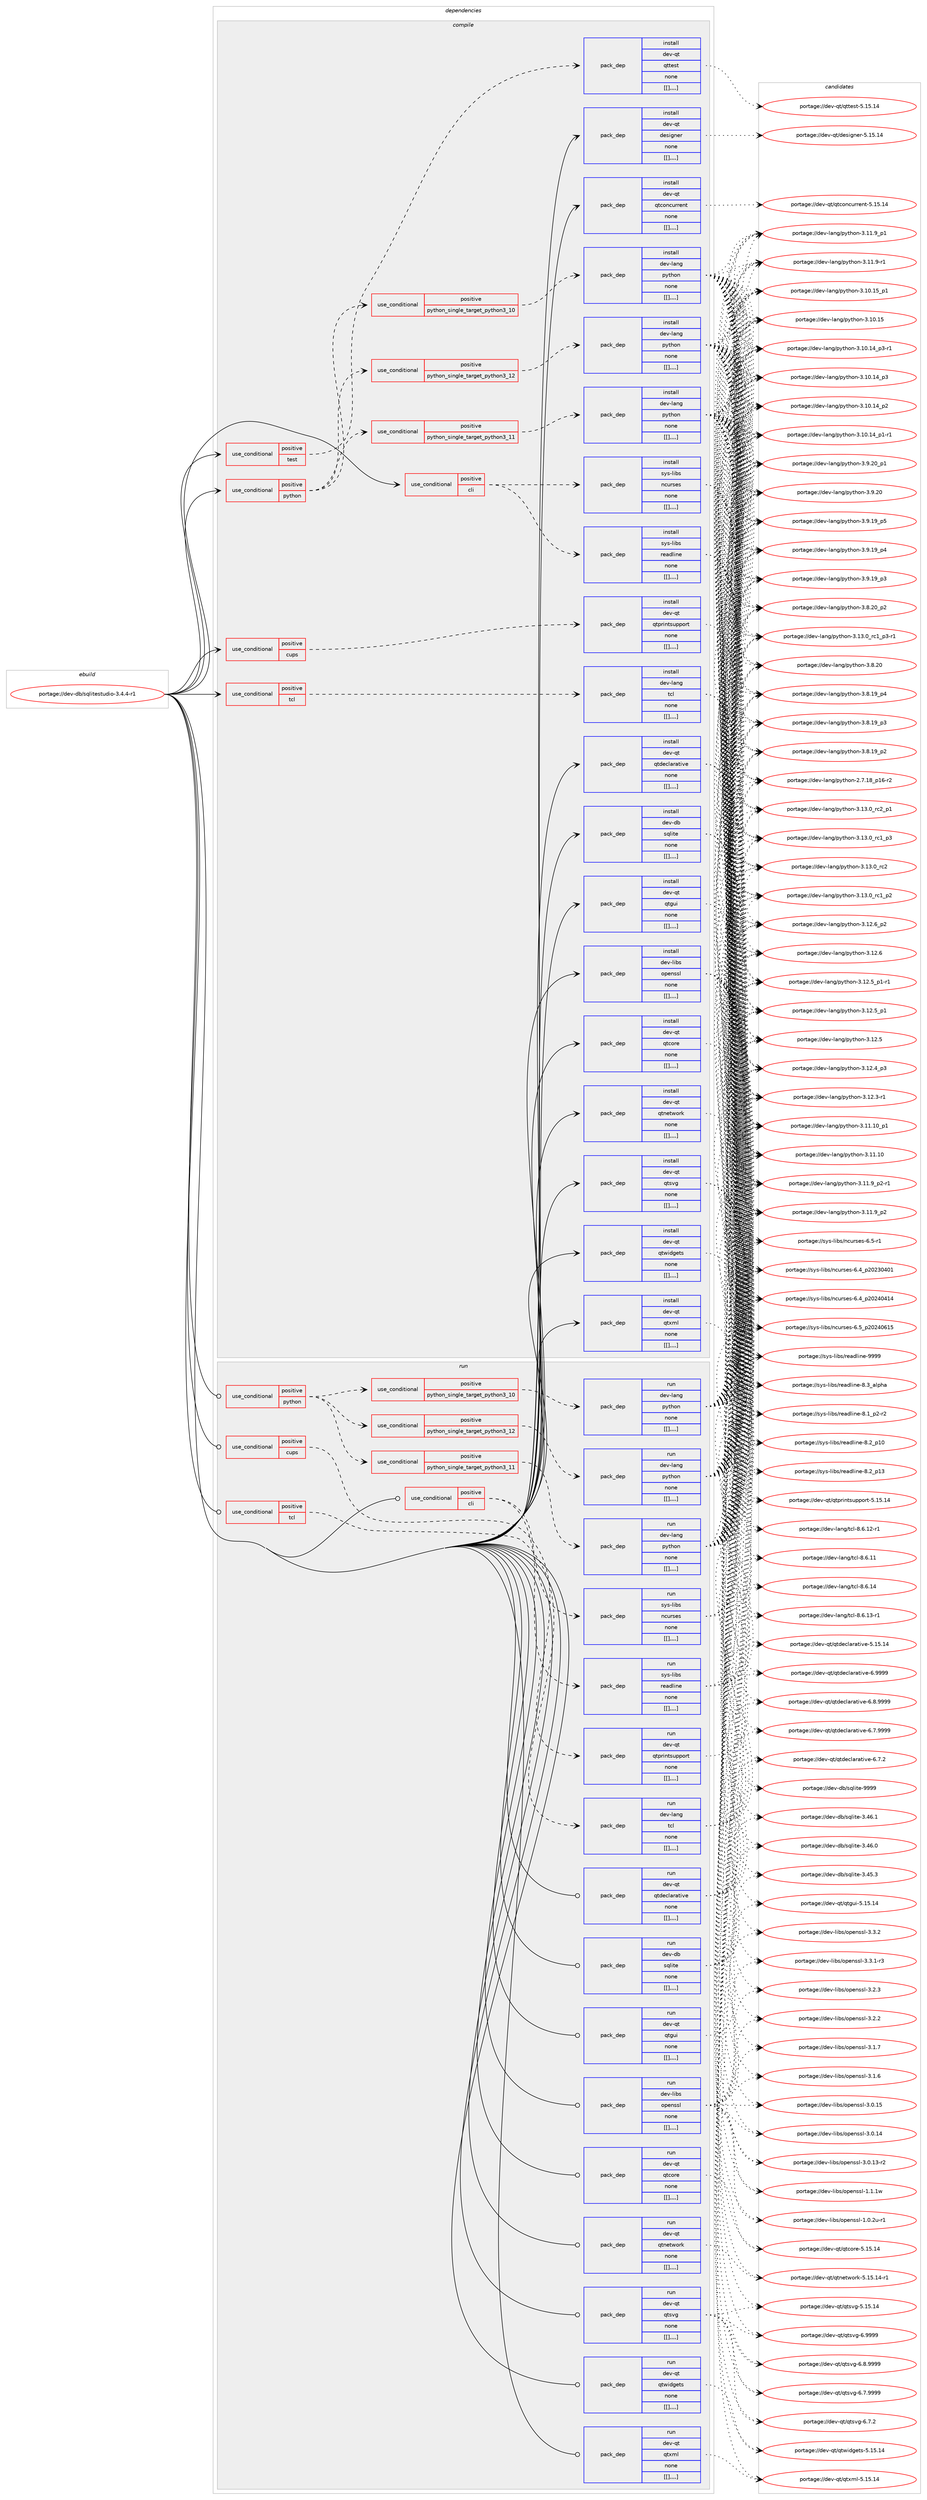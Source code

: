 digraph prolog {

# *************
# Graph options
# *************

newrank=true;
concentrate=true;
compound=true;
graph [rankdir=LR,fontname=Helvetica,fontsize=10,ranksep=1.5];#, ranksep=2.5, nodesep=0.2];
edge  [arrowhead=vee];
node  [fontname=Helvetica,fontsize=10];

# **********
# The ebuild
# **********

subgraph cluster_leftcol {
color=gray;
label=<<i>ebuild</i>>;
id [label="portage://dev-db/sqlitestudio-3.4.4-r1", color=red, width=4, href="../dev-db/sqlitestudio-3.4.4-r1.svg"];
}

# ****************
# The dependencies
# ****************

subgraph cluster_midcol {
color=gray;
label=<<i>dependencies</i>>;
subgraph cluster_compile {
fillcolor="#eeeeee";
style=filled;
label=<<i>compile</i>>;
subgraph cond19418 {
dependency71473 [label=<<TABLE BORDER="0" CELLBORDER="1" CELLSPACING="0" CELLPADDING="4"><TR><TD ROWSPAN="3" CELLPADDING="10">use_conditional</TD></TR><TR><TD>positive</TD></TR><TR><TD>cli</TD></TR></TABLE>>, shape=none, color=red];
subgraph pack51112 {
dependency71474 [label=<<TABLE BORDER="0" CELLBORDER="1" CELLSPACING="0" CELLPADDING="4" WIDTH="220"><TR><TD ROWSPAN="6" CELLPADDING="30">pack_dep</TD></TR><TR><TD WIDTH="110">install</TD></TR><TR><TD>sys-libs</TD></TR><TR><TD>readline</TD></TR><TR><TD>none</TD></TR><TR><TD>[[],,,,]</TD></TR></TABLE>>, shape=none, color=blue];
}
dependency71473:e -> dependency71474:w [weight=20,style="dashed",arrowhead="vee"];
subgraph pack51113 {
dependency71475 [label=<<TABLE BORDER="0" CELLBORDER="1" CELLSPACING="0" CELLPADDING="4" WIDTH="220"><TR><TD ROWSPAN="6" CELLPADDING="30">pack_dep</TD></TR><TR><TD WIDTH="110">install</TD></TR><TR><TD>sys-libs</TD></TR><TR><TD>ncurses</TD></TR><TR><TD>none</TD></TR><TR><TD>[[],,,,]</TD></TR></TABLE>>, shape=none, color=blue];
}
dependency71473:e -> dependency71475:w [weight=20,style="dashed",arrowhead="vee"];
}
id:e -> dependency71473:w [weight=20,style="solid",arrowhead="vee"];
subgraph cond19419 {
dependency71476 [label=<<TABLE BORDER="0" CELLBORDER="1" CELLSPACING="0" CELLPADDING="4"><TR><TD ROWSPAN="3" CELLPADDING="10">use_conditional</TD></TR><TR><TD>positive</TD></TR><TR><TD>cups</TD></TR></TABLE>>, shape=none, color=red];
subgraph pack51114 {
dependency71477 [label=<<TABLE BORDER="0" CELLBORDER="1" CELLSPACING="0" CELLPADDING="4" WIDTH="220"><TR><TD ROWSPAN="6" CELLPADDING="30">pack_dep</TD></TR><TR><TD WIDTH="110">install</TD></TR><TR><TD>dev-qt</TD></TR><TR><TD>qtprintsupport</TD></TR><TR><TD>none</TD></TR><TR><TD>[[],,,,]</TD></TR></TABLE>>, shape=none, color=blue];
}
dependency71476:e -> dependency71477:w [weight=20,style="dashed",arrowhead="vee"];
}
id:e -> dependency71476:w [weight=20,style="solid",arrowhead="vee"];
subgraph cond19420 {
dependency71478 [label=<<TABLE BORDER="0" CELLBORDER="1" CELLSPACING="0" CELLPADDING="4"><TR><TD ROWSPAN="3" CELLPADDING="10">use_conditional</TD></TR><TR><TD>positive</TD></TR><TR><TD>python</TD></TR></TABLE>>, shape=none, color=red];
subgraph cond19421 {
dependency71479 [label=<<TABLE BORDER="0" CELLBORDER="1" CELLSPACING="0" CELLPADDING="4"><TR><TD ROWSPAN="3" CELLPADDING="10">use_conditional</TD></TR><TR><TD>positive</TD></TR><TR><TD>python_single_target_python3_10</TD></TR></TABLE>>, shape=none, color=red];
subgraph pack51115 {
dependency71480 [label=<<TABLE BORDER="0" CELLBORDER="1" CELLSPACING="0" CELLPADDING="4" WIDTH="220"><TR><TD ROWSPAN="6" CELLPADDING="30">pack_dep</TD></TR><TR><TD WIDTH="110">install</TD></TR><TR><TD>dev-lang</TD></TR><TR><TD>python</TD></TR><TR><TD>none</TD></TR><TR><TD>[[],,,,]</TD></TR></TABLE>>, shape=none, color=blue];
}
dependency71479:e -> dependency71480:w [weight=20,style="dashed",arrowhead="vee"];
}
dependency71478:e -> dependency71479:w [weight=20,style="dashed",arrowhead="vee"];
subgraph cond19422 {
dependency71481 [label=<<TABLE BORDER="0" CELLBORDER="1" CELLSPACING="0" CELLPADDING="4"><TR><TD ROWSPAN="3" CELLPADDING="10">use_conditional</TD></TR><TR><TD>positive</TD></TR><TR><TD>python_single_target_python3_11</TD></TR></TABLE>>, shape=none, color=red];
subgraph pack51116 {
dependency71482 [label=<<TABLE BORDER="0" CELLBORDER="1" CELLSPACING="0" CELLPADDING="4" WIDTH="220"><TR><TD ROWSPAN="6" CELLPADDING="30">pack_dep</TD></TR><TR><TD WIDTH="110">install</TD></TR><TR><TD>dev-lang</TD></TR><TR><TD>python</TD></TR><TR><TD>none</TD></TR><TR><TD>[[],,,,]</TD></TR></TABLE>>, shape=none, color=blue];
}
dependency71481:e -> dependency71482:w [weight=20,style="dashed",arrowhead="vee"];
}
dependency71478:e -> dependency71481:w [weight=20,style="dashed",arrowhead="vee"];
subgraph cond19423 {
dependency71483 [label=<<TABLE BORDER="0" CELLBORDER="1" CELLSPACING="0" CELLPADDING="4"><TR><TD ROWSPAN="3" CELLPADDING="10">use_conditional</TD></TR><TR><TD>positive</TD></TR><TR><TD>python_single_target_python3_12</TD></TR></TABLE>>, shape=none, color=red];
subgraph pack51117 {
dependency71484 [label=<<TABLE BORDER="0" CELLBORDER="1" CELLSPACING="0" CELLPADDING="4" WIDTH="220"><TR><TD ROWSPAN="6" CELLPADDING="30">pack_dep</TD></TR><TR><TD WIDTH="110">install</TD></TR><TR><TD>dev-lang</TD></TR><TR><TD>python</TD></TR><TR><TD>none</TD></TR><TR><TD>[[],,,,]</TD></TR></TABLE>>, shape=none, color=blue];
}
dependency71483:e -> dependency71484:w [weight=20,style="dashed",arrowhead="vee"];
}
dependency71478:e -> dependency71483:w [weight=20,style="dashed",arrowhead="vee"];
}
id:e -> dependency71478:w [weight=20,style="solid",arrowhead="vee"];
subgraph cond19424 {
dependency71485 [label=<<TABLE BORDER="0" CELLBORDER="1" CELLSPACING="0" CELLPADDING="4"><TR><TD ROWSPAN="3" CELLPADDING="10">use_conditional</TD></TR><TR><TD>positive</TD></TR><TR><TD>tcl</TD></TR></TABLE>>, shape=none, color=red];
subgraph pack51118 {
dependency71486 [label=<<TABLE BORDER="0" CELLBORDER="1" CELLSPACING="0" CELLPADDING="4" WIDTH="220"><TR><TD ROWSPAN="6" CELLPADDING="30">pack_dep</TD></TR><TR><TD WIDTH="110">install</TD></TR><TR><TD>dev-lang</TD></TR><TR><TD>tcl</TD></TR><TR><TD>none</TD></TR><TR><TD>[[],,,,]</TD></TR></TABLE>>, shape=none, color=blue];
}
dependency71485:e -> dependency71486:w [weight=20,style="dashed",arrowhead="vee"];
}
id:e -> dependency71485:w [weight=20,style="solid",arrowhead="vee"];
subgraph cond19425 {
dependency71487 [label=<<TABLE BORDER="0" CELLBORDER="1" CELLSPACING="0" CELLPADDING="4"><TR><TD ROWSPAN="3" CELLPADDING="10">use_conditional</TD></TR><TR><TD>positive</TD></TR><TR><TD>test</TD></TR></TABLE>>, shape=none, color=red];
subgraph pack51119 {
dependency71488 [label=<<TABLE BORDER="0" CELLBORDER="1" CELLSPACING="0" CELLPADDING="4" WIDTH="220"><TR><TD ROWSPAN="6" CELLPADDING="30">pack_dep</TD></TR><TR><TD WIDTH="110">install</TD></TR><TR><TD>dev-qt</TD></TR><TR><TD>qttest</TD></TR><TR><TD>none</TD></TR><TR><TD>[[],,,,]</TD></TR></TABLE>>, shape=none, color=blue];
}
dependency71487:e -> dependency71488:w [weight=20,style="dashed",arrowhead="vee"];
}
id:e -> dependency71487:w [weight=20,style="solid",arrowhead="vee"];
subgraph pack51120 {
dependency71489 [label=<<TABLE BORDER="0" CELLBORDER="1" CELLSPACING="0" CELLPADDING="4" WIDTH="220"><TR><TD ROWSPAN="6" CELLPADDING="30">pack_dep</TD></TR><TR><TD WIDTH="110">install</TD></TR><TR><TD>dev-db</TD></TR><TR><TD>sqlite</TD></TR><TR><TD>none</TD></TR><TR><TD>[[],,,,]</TD></TR></TABLE>>, shape=none, color=blue];
}
id:e -> dependency71489:w [weight=20,style="solid",arrowhead="vee"];
subgraph pack51121 {
dependency71490 [label=<<TABLE BORDER="0" CELLBORDER="1" CELLSPACING="0" CELLPADDING="4" WIDTH="220"><TR><TD ROWSPAN="6" CELLPADDING="30">pack_dep</TD></TR><TR><TD WIDTH="110">install</TD></TR><TR><TD>dev-libs</TD></TR><TR><TD>openssl</TD></TR><TR><TD>none</TD></TR><TR><TD>[[],,,,]</TD></TR></TABLE>>, shape=none, color=blue];
}
id:e -> dependency71490:w [weight=20,style="solid",arrowhead="vee"];
subgraph pack51122 {
dependency71491 [label=<<TABLE BORDER="0" CELLBORDER="1" CELLSPACING="0" CELLPADDING="4" WIDTH="220"><TR><TD ROWSPAN="6" CELLPADDING="30">pack_dep</TD></TR><TR><TD WIDTH="110">install</TD></TR><TR><TD>dev-qt</TD></TR><TR><TD>designer</TD></TR><TR><TD>none</TD></TR><TR><TD>[[],,,,]</TD></TR></TABLE>>, shape=none, color=blue];
}
id:e -> dependency71491:w [weight=20,style="solid",arrowhead="vee"];
subgraph pack51123 {
dependency71492 [label=<<TABLE BORDER="0" CELLBORDER="1" CELLSPACING="0" CELLPADDING="4" WIDTH="220"><TR><TD ROWSPAN="6" CELLPADDING="30">pack_dep</TD></TR><TR><TD WIDTH="110">install</TD></TR><TR><TD>dev-qt</TD></TR><TR><TD>qtconcurrent</TD></TR><TR><TD>none</TD></TR><TR><TD>[[],,,,]</TD></TR></TABLE>>, shape=none, color=blue];
}
id:e -> dependency71492:w [weight=20,style="solid",arrowhead="vee"];
subgraph pack51124 {
dependency71493 [label=<<TABLE BORDER="0" CELLBORDER="1" CELLSPACING="0" CELLPADDING="4" WIDTH="220"><TR><TD ROWSPAN="6" CELLPADDING="30">pack_dep</TD></TR><TR><TD WIDTH="110">install</TD></TR><TR><TD>dev-qt</TD></TR><TR><TD>qtcore</TD></TR><TR><TD>none</TD></TR><TR><TD>[[],,,,]</TD></TR></TABLE>>, shape=none, color=blue];
}
id:e -> dependency71493:w [weight=20,style="solid",arrowhead="vee"];
subgraph pack51125 {
dependency71494 [label=<<TABLE BORDER="0" CELLBORDER="1" CELLSPACING="0" CELLPADDING="4" WIDTH="220"><TR><TD ROWSPAN="6" CELLPADDING="30">pack_dep</TD></TR><TR><TD WIDTH="110">install</TD></TR><TR><TD>dev-qt</TD></TR><TR><TD>qtdeclarative</TD></TR><TR><TD>none</TD></TR><TR><TD>[[],,,,]</TD></TR></TABLE>>, shape=none, color=blue];
}
id:e -> dependency71494:w [weight=20,style="solid",arrowhead="vee"];
subgraph pack51126 {
dependency71495 [label=<<TABLE BORDER="0" CELLBORDER="1" CELLSPACING="0" CELLPADDING="4" WIDTH="220"><TR><TD ROWSPAN="6" CELLPADDING="30">pack_dep</TD></TR><TR><TD WIDTH="110">install</TD></TR><TR><TD>dev-qt</TD></TR><TR><TD>qtgui</TD></TR><TR><TD>none</TD></TR><TR><TD>[[],,,,]</TD></TR></TABLE>>, shape=none, color=blue];
}
id:e -> dependency71495:w [weight=20,style="solid",arrowhead="vee"];
subgraph pack51127 {
dependency71496 [label=<<TABLE BORDER="0" CELLBORDER="1" CELLSPACING="0" CELLPADDING="4" WIDTH="220"><TR><TD ROWSPAN="6" CELLPADDING="30">pack_dep</TD></TR><TR><TD WIDTH="110">install</TD></TR><TR><TD>dev-qt</TD></TR><TR><TD>qtnetwork</TD></TR><TR><TD>none</TD></TR><TR><TD>[[],,,,]</TD></TR></TABLE>>, shape=none, color=blue];
}
id:e -> dependency71496:w [weight=20,style="solid",arrowhead="vee"];
subgraph pack51128 {
dependency71497 [label=<<TABLE BORDER="0" CELLBORDER="1" CELLSPACING="0" CELLPADDING="4" WIDTH="220"><TR><TD ROWSPAN="6" CELLPADDING="30">pack_dep</TD></TR><TR><TD WIDTH="110">install</TD></TR><TR><TD>dev-qt</TD></TR><TR><TD>qtsvg</TD></TR><TR><TD>none</TD></TR><TR><TD>[[],,,,]</TD></TR></TABLE>>, shape=none, color=blue];
}
id:e -> dependency71497:w [weight=20,style="solid",arrowhead="vee"];
subgraph pack51129 {
dependency71498 [label=<<TABLE BORDER="0" CELLBORDER="1" CELLSPACING="0" CELLPADDING="4" WIDTH="220"><TR><TD ROWSPAN="6" CELLPADDING="30">pack_dep</TD></TR><TR><TD WIDTH="110">install</TD></TR><TR><TD>dev-qt</TD></TR><TR><TD>qtwidgets</TD></TR><TR><TD>none</TD></TR><TR><TD>[[],,,,]</TD></TR></TABLE>>, shape=none, color=blue];
}
id:e -> dependency71498:w [weight=20,style="solid",arrowhead="vee"];
subgraph pack51130 {
dependency71499 [label=<<TABLE BORDER="0" CELLBORDER="1" CELLSPACING="0" CELLPADDING="4" WIDTH="220"><TR><TD ROWSPAN="6" CELLPADDING="30">pack_dep</TD></TR><TR><TD WIDTH="110">install</TD></TR><TR><TD>dev-qt</TD></TR><TR><TD>qtxml</TD></TR><TR><TD>none</TD></TR><TR><TD>[[],,,,]</TD></TR></TABLE>>, shape=none, color=blue];
}
id:e -> dependency71499:w [weight=20,style="solid",arrowhead="vee"];
}
subgraph cluster_compileandrun {
fillcolor="#eeeeee";
style=filled;
label=<<i>compile and run</i>>;
}
subgraph cluster_run {
fillcolor="#eeeeee";
style=filled;
label=<<i>run</i>>;
subgraph cond19426 {
dependency71500 [label=<<TABLE BORDER="0" CELLBORDER="1" CELLSPACING="0" CELLPADDING="4"><TR><TD ROWSPAN="3" CELLPADDING="10">use_conditional</TD></TR><TR><TD>positive</TD></TR><TR><TD>cli</TD></TR></TABLE>>, shape=none, color=red];
subgraph pack51131 {
dependency71501 [label=<<TABLE BORDER="0" CELLBORDER="1" CELLSPACING="0" CELLPADDING="4" WIDTH="220"><TR><TD ROWSPAN="6" CELLPADDING="30">pack_dep</TD></TR><TR><TD WIDTH="110">run</TD></TR><TR><TD>sys-libs</TD></TR><TR><TD>readline</TD></TR><TR><TD>none</TD></TR><TR><TD>[[],,,,]</TD></TR></TABLE>>, shape=none, color=blue];
}
dependency71500:e -> dependency71501:w [weight=20,style="dashed",arrowhead="vee"];
subgraph pack51132 {
dependency71502 [label=<<TABLE BORDER="0" CELLBORDER="1" CELLSPACING="0" CELLPADDING="4" WIDTH="220"><TR><TD ROWSPAN="6" CELLPADDING="30">pack_dep</TD></TR><TR><TD WIDTH="110">run</TD></TR><TR><TD>sys-libs</TD></TR><TR><TD>ncurses</TD></TR><TR><TD>none</TD></TR><TR><TD>[[],,,,]</TD></TR></TABLE>>, shape=none, color=blue];
}
dependency71500:e -> dependency71502:w [weight=20,style="dashed",arrowhead="vee"];
}
id:e -> dependency71500:w [weight=20,style="solid",arrowhead="odot"];
subgraph cond19427 {
dependency71503 [label=<<TABLE BORDER="0" CELLBORDER="1" CELLSPACING="0" CELLPADDING="4"><TR><TD ROWSPAN="3" CELLPADDING="10">use_conditional</TD></TR><TR><TD>positive</TD></TR><TR><TD>cups</TD></TR></TABLE>>, shape=none, color=red];
subgraph pack51133 {
dependency71504 [label=<<TABLE BORDER="0" CELLBORDER="1" CELLSPACING="0" CELLPADDING="4" WIDTH="220"><TR><TD ROWSPAN="6" CELLPADDING="30">pack_dep</TD></TR><TR><TD WIDTH="110">run</TD></TR><TR><TD>dev-qt</TD></TR><TR><TD>qtprintsupport</TD></TR><TR><TD>none</TD></TR><TR><TD>[[],,,,]</TD></TR></TABLE>>, shape=none, color=blue];
}
dependency71503:e -> dependency71504:w [weight=20,style="dashed",arrowhead="vee"];
}
id:e -> dependency71503:w [weight=20,style="solid",arrowhead="odot"];
subgraph cond19428 {
dependency71505 [label=<<TABLE BORDER="0" CELLBORDER="1" CELLSPACING="0" CELLPADDING="4"><TR><TD ROWSPAN="3" CELLPADDING="10">use_conditional</TD></TR><TR><TD>positive</TD></TR><TR><TD>python</TD></TR></TABLE>>, shape=none, color=red];
subgraph cond19429 {
dependency71506 [label=<<TABLE BORDER="0" CELLBORDER="1" CELLSPACING="0" CELLPADDING="4"><TR><TD ROWSPAN="3" CELLPADDING="10">use_conditional</TD></TR><TR><TD>positive</TD></TR><TR><TD>python_single_target_python3_10</TD></TR></TABLE>>, shape=none, color=red];
subgraph pack51134 {
dependency71507 [label=<<TABLE BORDER="0" CELLBORDER="1" CELLSPACING="0" CELLPADDING="4" WIDTH="220"><TR><TD ROWSPAN="6" CELLPADDING="30">pack_dep</TD></TR><TR><TD WIDTH="110">run</TD></TR><TR><TD>dev-lang</TD></TR><TR><TD>python</TD></TR><TR><TD>none</TD></TR><TR><TD>[[],,,,]</TD></TR></TABLE>>, shape=none, color=blue];
}
dependency71506:e -> dependency71507:w [weight=20,style="dashed",arrowhead="vee"];
}
dependency71505:e -> dependency71506:w [weight=20,style="dashed",arrowhead="vee"];
subgraph cond19430 {
dependency71508 [label=<<TABLE BORDER="0" CELLBORDER="1" CELLSPACING="0" CELLPADDING="4"><TR><TD ROWSPAN="3" CELLPADDING="10">use_conditional</TD></TR><TR><TD>positive</TD></TR><TR><TD>python_single_target_python3_11</TD></TR></TABLE>>, shape=none, color=red];
subgraph pack51135 {
dependency71509 [label=<<TABLE BORDER="0" CELLBORDER="1" CELLSPACING="0" CELLPADDING="4" WIDTH="220"><TR><TD ROWSPAN="6" CELLPADDING="30">pack_dep</TD></TR><TR><TD WIDTH="110">run</TD></TR><TR><TD>dev-lang</TD></TR><TR><TD>python</TD></TR><TR><TD>none</TD></TR><TR><TD>[[],,,,]</TD></TR></TABLE>>, shape=none, color=blue];
}
dependency71508:e -> dependency71509:w [weight=20,style="dashed",arrowhead="vee"];
}
dependency71505:e -> dependency71508:w [weight=20,style="dashed",arrowhead="vee"];
subgraph cond19431 {
dependency71510 [label=<<TABLE BORDER="0" CELLBORDER="1" CELLSPACING="0" CELLPADDING="4"><TR><TD ROWSPAN="3" CELLPADDING="10">use_conditional</TD></TR><TR><TD>positive</TD></TR><TR><TD>python_single_target_python3_12</TD></TR></TABLE>>, shape=none, color=red];
subgraph pack51136 {
dependency71511 [label=<<TABLE BORDER="0" CELLBORDER="1" CELLSPACING="0" CELLPADDING="4" WIDTH="220"><TR><TD ROWSPAN="6" CELLPADDING="30">pack_dep</TD></TR><TR><TD WIDTH="110">run</TD></TR><TR><TD>dev-lang</TD></TR><TR><TD>python</TD></TR><TR><TD>none</TD></TR><TR><TD>[[],,,,]</TD></TR></TABLE>>, shape=none, color=blue];
}
dependency71510:e -> dependency71511:w [weight=20,style="dashed",arrowhead="vee"];
}
dependency71505:e -> dependency71510:w [weight=20,style="dashed",arrowhead="vee"];
}
id:e -> dependency71505:w [weight=20,style="solid",arrowhead="odot"];
subgraph cond19432 {
dependency71512 [label=<<TABLE BORDER="0" CELLBORDER="1" CELLSPACING="0" CELLPADDING="4"><TR><TD ROWSPAN="3" CELLPADDING="10">use_conditional</TD></TR><TR><TD>positive</TD></TR><TR><TD>tcl</TD></TR></TABLE>>, shape=none, color=red];
subgraph pack51137 {
dependency71513 [label=<<TABLE BORDER="0" CELLBORDER="1" CELLSPACING="0" CELLPADDING="4" WIDTH="220"><TR><TD ROWSPAN="6" CELLPADDING="30">pack_dep</TD></TR><TR><TD WIDTH="110">run</TD></TR><TR><TD>dev-lang</TD></TR><TR><TD>tcl</TD></TR><TR><TD>none</TD></TR><TR><TD>[[],,,,]</TD></TR></TABLE>>, shape=none, color=blue];
}
dependency71512:e -> dependency71513:w [weight=20,style="dashed",arrowhead="vee"];
}
id:e -> dependency71512:w [weight=20,style="solid",arrowhead="odot"];
subgraph pack51138 {
dependency71514 [label=<<TABLE BORDER="0" CELLBORDER="1" CELLSPACING="0" CELLPADDING="4" WIDTH="220"><TR><TD ROWSPAN="6" CELLPADDING="30">pack_dep</TD></TR><TR><TD WIDTH="110">run</TD></TR><TR><TD>dev-db</TD></TR><TR><TD>sqlite</TD></TR><TR><TD>none</TD></TR><TR><TD>[[],,,,]</TD></TR></TABLE>>, shape=none, color=blue];
}
id:e -> dependency71514:w [weight=20,style="solid",arrowhead="odot"];
subgraph pack51139 {
dependency71515 [label=<<TABLE BORDER="0" CELLBORDER="1" CELLSPACING="0" CELLPADDING="4" WIDTH="220"><TR><TD ROWSPAN="6" CELLPADDING="30">pack_dep</TD></TR><TR><TD WIDTH="110">run</TD></TR><TR><TD>dev-libs</TD></TR><TR><TD>openssl</TD></TR><TR><TD>none</TD></TR><TR><TD>[[],,,,]</TD></TR></TABLE>>, shape=none, color=blue];
}
id:e -> dependency71515:w [weight=20,style="solid",arrowhead="odot"];
subgraph pack51140 {
dependency71516 [label=<<TABLE BORDER="0" CELLBORDER="1" CELLSPACING="0" CELLPADDING="4" WIDTH="220"><TR><TD ROWSPAN="6" CELLPADDING="30">pack_dep</TD></TR><TR><TD WIDTH="110">run</TD></TR><TR><TD>dev-qt</TD></TR><TR><TD>qtcore</TD></TR><TR><TD>none</TD></TR><TR><TD>[[],,,,]</TD></TR></TABLE>>, shape=none, color=blue];
}
id:e -> dependency71516:w [weight=20,style="solid",arrowhead="odot"];
subgraph pack51141 {
dependency71517 [label=<<TABLE BORDER="0" CELLBORDER="1" CELLSPACING="0" CELLPADDING="4" WIDTH="220"><TR><TD ROWSPAN="6" CELLPADDING="30">pack_dep</TD></TR><TR><TD WIDTH="110">run</TD></TR><TR><TD>dev-qt</TD></TR><TR><TD>qtdeclarative</TD></TR><TR><TD>none</TD></TR><TR><TD>[[],,,,]</TD></TR></TABLE>>, shape=none, color=blue];
}
id:e -> dependency71517:w [weight=20,style="solid",arrowhead="odot"];
subgraph pack51142 {
dependency71518 [label=<<TABLE BORDER="0" CELLBORDER="1" CELLSPACING="0" CELLPADDING="4" WIDTH="220"><TR><TD ROWSPAN="6" CELLPADDING="30">pack_dep</TD></TR><TR><TD WIDTH="110">run</TD></TR><TR><TD>dev-qt</TD></TR><TR><TD>qtgui</TD></TR><TR><TD>none</TD></TR><TR><TD>[[],,,,]</TD></TR></TABLE>>, shape=none, color=blue];
}
id:e -> dependency71518:w [weight=20,style="solid",arrowhead="odot"];
subgraph pack51143 {
dependency71519 [label=<<TABLE BORDER="0" CELLBORDER="1" CELLSPACING="0" CELLPADDING="4" WIDTH="220"><TR><TD ROWSPAN="6" CELLPADDING="30">pack_dep</TD></TR><TR><TD WIDTH="110">run</TD></TR><TR><TD>dev-qt</TD></TR><TR><TD>qtnetwork</TD></TR><TR><TD>none</TD></TR><TR><TD>[[],,,,]</TD></TR></TABLE>>, shape=none, color=blue];
}
id:e -> dependency71519:w [weight=20,style="solid",arrowhead="odot"];
subgraph pack51144 {
dependency71520 [label=<<TABLE BORDER="0" CELLBORDER="1" CELLSPACING="0" CELLPADDING="4" WIDTH="220"><TR><TD ROWSPAN="6" CELLPADDING="30">pack_dep</TD></TR><TR><TD WIDTH="110">run</TD></TR><TR><TD>dev-qt</TD></TR><TR><TD>qtsvg</TD></TR><TR><TD>none</TD></TR><TR><TD>[[],,,,]</TD></TR></TABLE>>, shape=none, color=blue];
}
id:e -> dependency71520:w [weight=20,style="solid",arrowhead="odot"];
subgraph pack51145 {
dependency71521 [label=<<TABLE BORDER="0" CELLBORDER="1" CELLSPACING="0" CELLPADDING="4" WIDTH="220"><TR><TD ROWSPAN="6" CELLPADDING="30">pack_dep</TD></TR><TR><TD WIDTH="110">run</TD></TR><TR><TD>dev-qt</TD></TR><TR><TD>qtwidgets</TD></TR><TR><TD>none</TD></TR><TR><TD>[[],,,,]</TD></TR></TABLE>>, shape=none, color=blue];
}
id:e -> dependency71521:w [weight=20,style="solid",arrowhead="odot"];
subgraph pack51146 {
dependency71522 [label=<<TABLE BORDER="0" CELLBORDER="1" CELLSPACING="0" CELLPADDING="4" WIDTH="220"><TR><TD ROWSPAN="6" CELLPADDING="30">pack_dep</TD></TR><TR><TD WIDTH="110">run</TD></TR><TR><TD>dev-qt</TD></TR><TR><TD>qtxml</TD></TR><TR><TD>none</TD></TR><TR><TD>[[],,,,]</TD></TR></TABLE>>, shape=none, color=blue];
}
id:e -> dependency71522:w [weight=20,style="solid",arrowhead="odot"];
}
}

# **************
# The candidates
# **************

subgraph cluster_choices {
rank=same;
color=gray;
label=<<i>candidates</i>>;

subgraph choice51112 {
color=black;
nodesep=1;
choice115121115451081059811547114101971001081051101014557575757 [label="portage://sys-libs/readline-9999", color=red, width=4,href="../sys-libs/readline-9999.svg"];
choice1151211154510810598115471141019710010810511010145564651959710811210497 [label="portage://sys-libs/readline-8.3_alpha", color=red, width=4,href="../sys-libs/readline-8.3_alpha.svg"];
choice1151211154510810598115471141019710010810511010145564650951124951 [label="portage://sys-libs/readline-8.2_p13", color=red, width=4,href="../sys-libs/readline-8.2_p13.svg"];
choice1151211154510810598115471141019710010810511010145564650951124948 [label="portage://sys-libs/readline-8.2_p10", color=red, width=4,href="../sys-libs/readline-8.2_p10.svg"];
choice115121115451081059811547114101971001081051101014556464995112504511450 [label="portage://sys-libs/readline-8.1_p2-r2", color=red, width=4,href="../sys-libs/readline-8.1_p2-r2.svg"];
dependency71474:e -> choice115121115451081059811547114101971001081051101014557575757:w [style=dotted,weight="100"];
dependency71474:e -> choice1151211154510810598115471141019710010810511010145564651959710811210497:w [style=dotted,weight="100"];
dependency71474:e -> choice1151211154510810598115471141019710010810511010145564650951124951:w [style=dotted,weight="100"];
dependency71474:e -> choice1151211154510810598115471141019710010810511010145564650951124948:w [style=dotted,weight="100"];
dependency71474:e -> choice115121115451081059811547114101971001081051101014556464995112504511450:w [style=dotted,weight="100"];
}
subgraph choice51113 {
color=black;
nodesep=1;
choice1151211154510810598115471109911711411510111545544653951125048505248544953 [label="portage://sys-libs/ncurses-6.5_p20240615", color=red, width=4,href="../sys-libs/ncurses-6.5_p20240615.svg"];
choice11512111545108105981154711099117114115101115455446534511449 [label="portage://sys-libs/ncurses-6.5-r1", color=red, width=4,href="../sys-libs/ncurses-6.5-r1.svg"];
choice1151211154510810598115471109911711411510111545544652951125048505248524952 [label="portage://sys-libs/ncurses-6.4_p20240414", color=red, width=4,href="../sys-libs/ncurses-6.4_p20240414.svg"];
choice1151211154510810598115471109911711411510111545544652951125048505148524849 [label="portage://sys-libs/ncurses-6.4_p20230401", color=red, width=4,href="../sys-libs/ncurses-6.4_p20230401.svg"];
dependency71475:e -> choice1151211154510810598115471109911711411510111545544653951125048505248544953:w [style=dotted,weight="100"];
dependency71475:e -> choice11512111545108105981154711099117114115101115455446534511449:w [style=dotted,weight="100"];
dependency71475:e -> choice1151211154510810598115471109911711411510111545544652951125048505248524952:w [style=dotted,weight="100"];
dependency71475:e -> choice1151211154510810598115471109911711411510111545544652951125048505148524849:w [style=dotted,weight="100"];
}
subgraph choice51114 {
color=black;
nodesep=1;
choice10010111845113116471131161121141051101161151171121121111141164553464953464952 [label="portage://dev-qt/qtprintsupport-5.15.14", color=red, width=4,href="../dev-qt/qtprintsupport-5.15.14.svg"];
dependency71477:e -> choice10010111845113116471131161121141051101161151171121121111141164553464953464952:w [style=dotted,weight="100"];
}
subgraph choice51115 {
color=black;
nodesep=1;
choice100101118451089711010347112121116104111110455146495146489511499509511249 [label="portage://dev-lang/python-3.13.0_rc2_p1", color=red, width=4,href="../dev-lang/python-3.13.0_rc2_p1.svg"];
choice10010111845108971101034711212111610411111045514649514648951149950 [label="portage://dev-lang/python-3.13.0_rc2", color=red, width=4,href="../dev-lang/python-3.13.0_rc2.svg"];
choice1001011184510897110103471121211161041111104551464951464895114994995112514511449 [label="portage://dev-lang/python-3.13.0_rc1_p3-r1", color=red, width=4,href="../dev-lang/python-3.13.0_rc1_p3-r1.svg"];
choice100101118451089711010347112121116104111110455146495146489511499499511251 [label="portage://dev-lang/python-3.13.0_rc1_p3", color=red, width=4,href="../dev-lang/python-3.13.0_rc1_p3.svg"];
choice100101118451089711010347112121116104111110455146495146489511499499511250 [label="portage://dev-lang/python-3.13.0_rc1_p2", color=red, width=4,href="../dev-lang/python-3.13.0_rc1_p2.svg"];
choice100101118451089711010347112121116104111110455146495046549511250 [label="portage://dev-lang/python-3.12.6_p2", color=red, width=4,href="../dev-lang/python-3.12.6_p2.svg"];
choice10010111845108971101034711212111610411111045514649504654 [label="portage://dev-lang/python-3.12.6", color=red, width=4,href="../dev-lang/python-3.12.6.svg"];
choice1001011184510897110103471121211161041111104551464950465395112494511449 [label="portage://dev-lang/python-3.12.5_p1-r1", color=red, width=4,href="../dev-lang/python-3.12.5_p1-r1.svg"];
choice100101118451089711010347112121116104111110455146495046539511249 [label="portage://dev-lang/python-3.12.5_p1", color=red, width=4,href="../dev-lang/python-3.12.5_p1.svg"];
choice10010111845108971101034711212111610411111045514649504653 [label="portage://dev-lang/python-3.12.5", color=red, width=4,href="../dev-lang/python-3.12.5.svg"];
choice100101118451089711010347112121116104111110455146495046529511251 [label="portage://dev-lang/python-3.12.4_p3", color=red, width=4,href="../dev-lang/python-3.12.4_p3.svg"];
choice100101118451089711010347112121116104111110455146495046514511449 [label="portage://dev-lang/python-3.12.3-r1", color=red, width=4,href="../dev-lang/python-3.12.3-r1.svg"];
choice10010111845108971101034711212111610411111045514649494649489511249 [label="portage://dev-lang/python-3.11.10_p1", color=red, width=4,href="../dev-lang/python-3.11.10_p1.svg"];
choice1001011184510897110103471121211161041111104551464949464948 [label="portage://dev-lang/python-3.11.10", color=red, width=4,href="../dev-lang/python-3.11.10.svg"];
choice1001011184510897110103471121211161041111104551464949465795112504511449 [label="portage://dev-lang/python-3.11.9_p2-r1", color=red, width=4,href="../dev-lang/python-3.11.9_p2-r1.svg"];
choice100101118451089711010347112121116104111110455146494946579511250 [label="portage://dev-lang/python-3.11.9_p2", color=red, width=4,href="../dev-lang/python-3.11.9_p2.svg"];
choice100101118451089711010347112121116104111110455146494946579511249 [label="portage://dev-lang/python-3.11.9_p1", color=red, width=4,href="../dev-lang/python-3.11.9_p1.svg"];
choice100101118451089711010347112121116104111110455146494946574511449 [label="portage://dev-lang/python-3.11.9-r1", color=red, width=4,href="../dev-lang/python-3.11.9-r1.svg"];
choice10010111845108971101034711212111610411111045514649484649539511249 [label="portage://dev-lang/python-3.10.15_p1", color=red, width=4,href="../dev-lang/python-3.10.15_p1.svg"];
choice1001011184510897110103471121211161041111104551464948464953 [label="portage://dev-lang/python-3.10.15", color=red, width=4,href="../dev-lang/python-3.10.15.svg"];
choice100101118451089711010347112121116104111110455146494846495295112514511449 [label="portage://dev-lang/python-3.10.14_p3-r1", color=red, width=4,href="../dev-lang/python-3.10.14_p3-r1.svg"];
choice10010111845108971101034711212111610411111045514649484649529511251 [label="portage://dev-lang/python-3.10.14_p3", color=red, width=4,href="../dev-lang/python-3.10.14_p3.svg"];
choice10010111845108971101034711212111610411111045514649484649529511250 [label="portage://dev-lang/python-3.10.14_p2", color=red, width=4,href="../dev-lang/python-3.10.14_p2.svg"];
choice100101118451089711010347112121116104111110455146494846495295112494511449 [label="portage://dev-lang/python-3.10.14_p1-r1", color=red, width=4,href="../dev-lang/python-3.10.14_p1-r1.svg"];
choice100101118451089711010347112121116104111110455146574650489511249 [label="portage://dev-lang/python-3.9.20_p1", color=red, width=4,href="../dev-lang/python-3.9.20_p1.svg"];
choice10010111845108971101034711212111610411111045514657465048 [label="portage://dev-lang/python-3.9.20", color=red, width=4,href="../dev-lang/python-3.9.20.svg"];
choice100101118451089711010347112121116104111110455146574649579511253 [label="portage://dev-lang/python-3.9.19_p5", color=red, width=4,href="../dev-lang/python-3.9.19_p5.svg"];
choice100101118451089711010347112121116104111110455146574649579511252 [label="portage://dev-lang/python-3.9.19_p4", color=red, width=4,href="../dev-lang/python-3.9.19_p4.svg"];
choice100101118451089711010347112121116104111110455146574649579511251 [label="portage://dev-lang/python-3.9.19_p3", color=red, width=4,href="../dev-lang/python-3.9.19_p3.svg"];
choice100101118451089711010347112121116104111110455146564650489511250 [label="portage://dev-lang/python-3.8.20_p2", color=red, width=4,href="../dev-lang/python-3.8.20_p2.svg"];
choice10010111845108971101034711212111610411111045514656465048 [label="portage://dev-lang/python-3.8.20", color=red, width=4,href="../dev-lang/python-3.8.20.svg"];
choice100101118451089711010347112121116104111110455146564649579511252 [label="portage://dev-lang/python-3.8.19_p4", color=red, width=4,href="../dev-lang/python-3.8.19_p4.svg"];
choice100101118451089711010347112121116104111110455146564649579511251 [label="portage://dev-lang/python-3.8.19_p3", color=red, width=4,href="../dev-lang/python-3.8.19_p3.svg"];
choice100101118451089711010347112121116104111110455146564649579511250 [label="portage://dev-lang/python-3.8.19_p2", color=red, width=4,href="../dev-lang/python-3.8.19_p2.svg"];
choice100101118451089711010347112121116104111110455046554649569511249544511450 [label="portage://dev-lang/python-2.7.18_p16-r2", color=red, width=4,href="../dev-lang/python-2.7.18_p16-r2.svg"];
dependency71480:e -> choice100101118451089711010347112121116104111110455146495146489511499509511249:w [style=dotted,weight="100"];
dependency71480:e -> choice10010111845108971101034711212111610411111045514649514648951149950:w [style=dotted,weight="100"];
dependency71480:e -> choice1001011184510897110103471121211161041111104551464951464895114994995112514511449:w [style=dotted,weight="100"];
dependency71480:e -> choice100101118451089711010347112121116104111110455146495146489511499499511251:w [style=dotted,weight="100"];
dependency71480:e -> choice100101118451089711010347112121116104111110455146495146489511499499511250:w [style=dotted,weight="100"];
dependency71480:e -> choice100101118451089711010347112121116104111110455146495046549511250:w [style=dotted,weight="100"];
dependency71480:e -> choice10010111845108971101034711212111610411111045514649504654:w [style=dotted,weight="100"];
dependency71480:e -> choice1001011184510897110103471121211161041111104551464950465395112494511449:w [style=dotted,weight="100"];
dependency71480:e -> choice100101118451089711010347112121116104111110455146495046539511249:w [style=dotted,weight="100"];
dependency71480:e -> choice10010111845108971101034711212111610411111045514649504653:w [style=dotted,weight="100"];
dependency71480:e -> choice100101118451089711010347112121116104111110455146495046529511251:w [style=dotted,weight="100"];
dependency71480:e -> choice100101118451089711010347112121116104111110455146495046514511449:w [style=dotted,weight="100"];
dependency71480:e -> choice10010111845108971101034711212111610411111045514649494649489511249:w [style=dotted,weight="100"];
dependency71480:e -> choice1001011184510897110103471121211161041111104551464949464948:w [style=dotted,weight="100"];
dependency71480:e -> choice1001011184510897110103471121211161041111104551464949465795112504511449:w [style=dotted,weight="100"];
dependency71480:e -> choice100101118451089711010347112121116104111110455146494946579511250:w [style=dotted,weight="100"];
dependency71480:e -> choice100101118451089711010347112121116104111110455146494946579511249:w [style=dotted,weight="100"];
dependency71480:e -> choice100101118451089711010347112121116104111110455146494946574511449:w [style=dotted,weight="100"];
dependency71480:e -> choice10010111845108971101034711212111610411111045514649484649539511249:w [style=dotted,weight="100"];
dependency71480:e -> choice1001011184510897110103471121211161041111104551464948464953:w [style=dotted,weight="100"];
dependency71480:e -> choice100101118451089711010347112121116104111110455146494846495295112514511449:w [style=dotted,weight="100"];
dependency71480:e -> choice10010111845108971101034711212111610411111045514649484649529511251:w [style=dotted,weight="100"];
dependency71480:e -> choice10010111845108971101034711212111610411111045514649484649529511250:w [style=dotted,weight="100"];
dependency71480:e -> choice100101118451089711010347112121116104111110455146494846495295112494511449:w [style=dotted,weight="100"];
dependency71480:e -> choice100101118451089711010347112121116104111110455146574650489511249:w [style=dotted,weight="100"];
dependency71480:e -> choice10010111845108971101034711212111610411111045514657465048:w [style=dotted,weight="100"];
dependency71480:e -> choice100101118451089711010347112121116104111110455146574649579511253:w [style=dotted,weight="100"];
dependency71480:e -> choice100101118451089711010347112121116104111110455146574649579511252:w [style=dotted,weight="100"];
dependency71480:e -> choice100101118451089711010347112121116104111110455146574649579511251:w [style=dotted,weight="100"];
dependency71480:e -> choice100101118451089711010347112121116104111110455146564650489511250:w [style=dotted,weight="100"];
dependency71480:e -> choice10010111845108971101034711212111610411111045514656465048:w [style=dotted,weight="100"];
dependency71480:e -> choice100101118451089711010347112121116104111110455146564649579511252:w [style=dotted,weight="100"];
dependency71480:e -> choice100101118451089711010347112121116104111110455146564649579511251:w [style=dotted,weight="100"];
dependency71480:e -> choice100101118451089711010347112121116104111110455146564649579511250:w [style=dotted,weight="100"];
dependency71480:e -> choice100101118451089711010347112121116104111110455046554649569511249544511450:w [style=dotted,weight="100"];
}
subgraph choice51116 {
color=black;
nodesep=1;
choice100101118451089711010347112121116104111110455146495146489511499509511249 [label="portage://dev-lang/python-3.13.0_rc2_p1", color=red, width=4,href="../dev-lang/python-3.13.0_rc2_p1.svg"];
choice10010111845108971101034711212111610411111045514649514648951149950 [label="portage://dev-lang/python-3.13.0_rc2", color=red, width=4,href="../dev-lang/python-3.13.0_rc2.svg"];
choice1001011184510897110103471121211161041111104551464951464895114994995112514511449 [label="portage://dev-lang/python-3.13.0_rc1_p3-r1", color=red, width=4,href="../dev-lang/python-3.13.0_rc1_p3-r1.svg"];
choice100101118451089711010347112121116104111110455146495146489511499499511251 [label="portage://dev-lang/python-3.13.0_rc1_p3", color=red, width=4,href="../dev-lang/python-3.13.0_rc1_p3.svg"];
choice100101118451089711010347112121116104111110455146495146489511499499511250 [label="portage://dev-lang/python-3.13.0_rc1_p2", color=red, width=4,href="../dev-lang/python-3.13.0_rc1_p2.svg"];
choice100101118451089711010347112121116104111110455146495046549511250 [label="portage://dev-lang/python-3.12.6_p2", color=red, width=4,href="../dev-lang/python-3.12.6_p2.svg"];
choice10010111845108971101034711212111610411111045514649504654 [label="portage://dev-lang/python-3.12.6", color=red, width=4,href="../dev-lang/python-3.12.6.svg"];
choice1001011184510897110103471121211161041111104551464950465395112494511449 [label="portage://dev-lang/python-3.12.5_p1-r1", color=red, width=4,href="../dev-lang/python-3.12.5_p1-r1.svg"];
choice100101118451089711010347112121116104111110455146495046539511249 [label="portage://dev-lang/python-3.12.5_p1", color=red, width=4,href="../dev-lang/python-3.12.5_p1.svg"];
choice10010111845108971101034711212111610411111045514649504653 [label="portage://dev-lang/python-3.12.5", color=red, width=4,href="../dev-lang/python-3.12.5.svg"];
choice100101118451089711010347112121116104111110455146495046529511251 [label="portage://dev-lang/python-3.12.4_p3", color=red, width=4,href="../dev-lang/python-3.12.4_p3.svg"];
choice100101118451089711010347112121116104111110455146495046514511449 [label="portage://dev-lang/python-3.12.3-r1", color=red, width=4,href="../dev-lang/python-3.12.3-r1.svg"];
choice10010111845108971101034711212111610411111045514649494649489511249 [label="portage://dev-lang/python-3.11.10_p1", color=red, width=4,href="../dev-lang/python-3.11.10_p1.svg"];
choice1001011184510897110103471121211161041111104551464949464948 [label="portage://dev-lang/python-3.11.10", color=red, width=4,href="../dev-lang/python-3.11.10.svg"];
choice1001011184510897110103471121211161041111104551464949465795112504511449 [label="portage://dev-lang/python-3.11.9_p2-r1", color=red, width=4,href="../dev-lang/python-3.11.9_p2-r1.svg"];
choice100101118451089711010347112121116104111110455146494946579511250 [label="portage://dev-lang/python-3.11.9_p2", color=red, width=4,href="../dev-lang/python-3.11.9_p2.svg"];
choice100101118451089711010347112121116104111110455146494946579511249 [label="portage://dev-lang/python-3.11.9_p1", color=red, width=4,href="../dev-lang/python-3.11.9_p1.svg"];
choice100101118451089711010347112121116104111110455146494946574511449 [label="portage://dev-lang/python-3.11.9-r1", color=red, width=4,href="../dev-lang/python-3.11.9-r1.svg"];
choice10010111845108971101034711212111610411111045514649484649539511249 [label="portage://dev-lang/python-3.10.15_p1", color=red, width=4,href="../dev-lang/python-3.10.15_p1.svg"];
choice1001011184510897110103471121211161041111104551464948464953 [label="portage://dev-lang/python-3.10.15", color=red, width=4,href="../dev-lang/python-3.10.15.svg"];
choice100101118451089711010347112121116104111110455146494846495295112514511449 [label="portage://dev-lang/python-3.10.14_p3-r1", color=red, width=4,href="../dev-lang/python-3.10.14_p3-r1.svg"];
choice10010111845108971101034711212111610411111045514649484649529511251 [label="portage://dev-lang/python-3.10.14_p3", color=red, width=4,href="../dev-lang/python-3.10.14_p3.svg"];
choice10010111845108971101034711212111610411111045514649484649529511250 [label="portage://dev-lang/python-3.10.14_p2", color=red, width=4,href="../dev-lang/python-3.10.14_p2.svg"];
choice100101118451089711010347112121116104111110455146494846495295112494511449 [label="portage://dev-lang/python-3.10.14_p1-r1", color=red, width=4,href="../dev-lang/python-3.10.14_p1-r1.svg"];
choice100101118451089711010347112121116104111110455146574650489511249 [label="portage://dev-lang/python-3.9.20_p1", color=red, width=4,href="../dev-lang/python-3.9.20_p1.svg"];
choice10010111845108971101034711212111610411111045514657465048 [label="portage://dev-lang/python-3.9.20", color=red, width=4,href="../dev-lang/python-3.9.20.svg"];
choice100101118451089711010347112121116104111110455146574649579511253 [label="portage://dev-lang/python-3.9.19_p5", color=red, width=4,href="../dev-lang/python-3.9.19_p5.svg"];
choice100101118451089711010347112121116104111110455146574649579511252 [label="portage://dev-lang/python-3.9.19_p4", color=red, width=4,href="../dev-lang/python-3.9.19_p4.svg"];
choice100101118451089711010347112121116104111110455146574649579511251 [label="portage://dev-lang/python-3.9.19_p3", color=red, width=4,href="../dev-lang/python-3.9.19_p3.svg"];
choice100101118451089711010347112121116104111110455146564650489511250 [label="portage://dev-lang/python-3.8.20_p2", color=red, width=4,href="../dev-lang/python-3.8.20_p2.svg"];
choice10010111845108971101034711212111610411111045514656465048 [label="portage://dev-lang/python-3.8.20", color=red, width=4,href="../dev-lang/python-3.8.20.svg"];
choice100101118451089711010347112121116104111110455146564649579511252 [label="portage://dev-lang/python-3.8.19_p4", color=red, width=4,href="../dev-lang/python-3.8.19_p4.svg"];
choice100101118451089711010347112121116104111110455146564649579511251 [label="portage://dev-lang/python-3.8.19_p3", color=red, width=4,href="../dev-lang/python-3.8.19_p3.svg"];
choice100101118451089711010347112121116104111110455146564649579511250 [label="portage://dev-lang/python-3.8.19_p2", color=red, width=4,href="../dev-lang/python-3.8.19_p2.svg"];
choice100101118451089711010347112121116104111110455046554649569511249544511450 [label="portage://dev-lang/python-2.7.18_p16-r2", color=red, width=4,href="../dev-lang/python-2.7.18_p16-r2.svg"];
dependency71482:e -> choice100101118451089711010347112121116104111110455146495146489511499509511249:w [style=dotted,weight="100"];
dependency71482:e -> choice10010111845108971101034711212111610411111045514649514648951149950:w [style=dotted,weight="100"];
dependency71482:e -> choice1001011184510897110103471121211161041111104551464951464895114994995112514511449:w [style=dotted,weight="100"];
dependency71482:e -> choice100101118451089711010347112121116104111110455146495146489511499499511251:w [style=dotted,weight="100"];
dependency71482:e -> choice100101118451089711010347112121116104111110455146495146489511499499511250:w [style=dotted,weight="100"];
dependency71482:e -> choice100101118451089711010347112121116104111110455146495046549511250:w [style=dotted,weight="100"];
dependency71482:e -> choice10010111845108971101034711212111610411111045514649504654:w [style=dotted,weight="100"];
dependency71482:e -> choice1001011184510897110103471121211161041111104551464950465395112494511449:w [style=dotted,weight="100"];
dependency71482:e -> choice100101118451089711010347112121116104111110455146495046539511249:w [style=dotted,weight="100"];
dependency71482:e -> choice10010111845108971101034711212111610411111045514649504653:w [style=dotted,weight="100"];
dependency71482:e -> choice100101118451089711010347112121116104111110455146495046529511251:w [style=dotted,weight="100"];
dependency71482:e -> choice100101118451089711010347112121116104111110455146495046514511449:w [style=dotted,weight="100"];
dependency71482:e -> choice10010111845108971101034711212111610411111045514649494649489511249:w [style=dotted,weight="100"];
dependency71482:e -> choice1001011184510897110103471121211161041111104551464949464948:w [style=dotted,weight="100"];
dependency71482:e -> choice1001011184510897110103471121211161041111104551464949465795112504511449:w [style=dotted,weight="100"];
dependency71482:e -> choice100101118451089711010347112121116104111110455146494946579511250:w [style=dotted,weight="100"];
dependency71482:e -> choice100101118451089711010347112121116104111110455146494946579511249:w [style=dotted,weight="100"];
dependency71482:e -> choice100101118451089711010347112121116104111110455146494946574511449:w [style=dotted,weight="100"];
dependency71482:e -> choice10010111845108971101034711212111610411111045514649484649539511249:w [style=dotted,weight="100"];
dependency71482:e -> choice1001011184510897110103471121211161041111104551464948464953:w [style=dotted,weight="100"];
dependency71482:e -> choice100101118451089711010347112121116104111110455146494846495295112514511449:w [style=dotted,weight="100"];
dependency71482:e -> choice10010111845108971101034711212111610411111045514649484649529511251:w [style=dotted,weight="100"];
dependency71482:e -> choice10010111845108971101034711212111610411111045514649484649529511250:w [style=dotted,weight="100"];
dependency71482:e -> choice100101118451089711010347112121116104111110455146494846495295112494511449:w [style=dotted,weight="100"];
dependency71482:e -> choice100101118451089711010347112121116104111110455146574650489511249:w [style=dotted,weight="100"];
dependency71482:e -> choice10010111845108971101034711212111610411111045514657465048:w [style=dotted,weight="100"];
dependency71482:e -> choice100101118451089711010347112121116104111110455146574649579511253:w [style=dotted,weight="100"];
dependency71482:e -> choice100101118451089711010347112121116104111110455146574649579511252:w [style=dotted,weight="100"];
dependency71482:e -> choice100101118451089711010347112121116104111110455146574649579511251:w [style=dotted,weight="100"];
dependency71482:e -> choice100101118451089711010347112121116104111110455146564650489511250:w [style=dotted,weight="100"];
dependency71482:e -> choice10010111845108971101034711212111610411111045514656465048:w [style=dotted,weight="100"];
dependency71482:e -> choice100101118451089711010347112121116104111110455146564649579511252:w [style=dotted,weight="100"];
dependency71482:e -> choice100101118451089711010347112121116104111110455146564649579511251:w [style=dotted,weight="100"];
dependency71482:e -> choice100101118451089711010347112121116104111110455146564649579511250:w [style=dotted,weight="100"];
dependency71482:e -> choice100101118451089711010347112121116104111110455046554649569511249544511450:w [style=dotted,weight="100"];
}
subgraph choice51117 {
color=black;
nodesep=1;
choice100101118451089711010347112121116104111110455146495146489511499509511249 [label="portage://dev-lang/python-3.13.0_rc2_p1", color=red, width=4,href="../dev-lang/python-3.13.0_rc2_p1.svg"];
choice10010111845108971101034711212111610411111045514649514648951149950 [label="portage://dev-lang/python-3.13.0_rc2", color=red, width=4,href="../dev-lang/python-3.13.0_rc2.svg"];
choice1001011184510897110103471121211161041111104551464951464895114994995112514511449 [label="portage://dev-lang/python-3.13.0_rc1_p3-r1", color=red, width=4,href="../dev-lang/python-3.13.0_rc1_p3-r1.svg"];
choice100101118451089711010347112121116104111110455146495146489511499499511251 [label="portage://dev-lang/python-3.13.0_rc1_p3", color=red, width=4,href="../dev-lang/python-3.13.0_rc1_p3.svg"];
choice100101118451089711010347112121116104111110455146495146489511499499511250 [label="portage://dev-lang/python-3.13.0_rc1_p2", color=red, width=4,href="../dev-lang/python-3.13.0_rc1_p2.svg"];
choice100101118451089711010347112121116104111110455146495046549511250 [label="portage://dev-lang/python-3.12.6_p2", color=red, width=4,href="../dev-lang/python-3.12.6_p2.svg"];
choice10010111845108971101034711212111610411111045514649504654 [label="portage://dev-lang/python-3.12.6", color=red, width=4,href="../dev-lang/python-3.12.6.svg"];
choice1001011184510897110103471121211161041111104551464950465395112494511449 [label="portage://dev-lang/python-3.12.5_p1-r1", color=red, width=4,href="../dev-lang/python-3.12.5_p1-r1.svg"];
choice100101118451089711010347112121116104111110455146495046539511249 [label="portage://dev-lang/python-3.12.5_p1", color=red, width=4,href="../dev-lang/python-3.12.5_p1.svg"];
choice10010111845108971101034711212111610411111045514649504653 [label="portage://dev-lang/python-3.12.5", color=red, width=4,href="../dev-lang/python-3.12.5.svg"];
choice100101118451089711010347112121116104111110455146495046529511251 [label="portage://dev-lang/python-3.12.4_p3", color=red, width=4,href="../dev-lang/python-3.12.4_p3.svg"];
choice100101118451089711010347112121116104111110455146495046514511449 [label="portage://dev-lang/python-3.12.3-r1", color=red, width=4,href="../dev-lang/python-3.12.3-r1.svg"];
choice10010111845108971101034711212111610411111045514649494649489511249 [label="portage://dev-lang/python-3.11.10_p1", color=red, width=4,href="../dev-lang/python-3.11.10_p1.svg"];
choice1001011184510897110103471121211161041111104551464949464948 [label="portage://dev-lang/python-3.11.10", color=red, width=4,href="../dev-lang/python-3.11.10.svg"];
choice1001011184510897110103471121211161041111104551464949465795112504511449 [label="portage://dev-lang/python-3.11.9_p2-r1", color=red, width=4,href="../dev-lang/python-3.11.9_p2-r1.svg"];
choice100101118451089711010347112121116104111110455146494946579511250 [label="portage://dev-lang/python-3.11.9_p2", color=red, width=4,href="../dev-lang/python-3.11.9_p2.svg"];
choice100101118451089711010347112121116104111110455146494946579511249 [label="portage://dev-lang/python-3.11.9_p1", color=red, width=4,href="../dev-lang/python-3.11.9_p1.svg"];
choice100101118451089711010347112121116104111110455146494946574511449 [label="portage://dev-lang/python-3.11.9-r1", color=red, width=4,href="../dev-lang/python-3.11.9-r1.svg"];
choice10010111845108971101034711212111610411111045514649484649539511249 [label="portage://dev-lang/python-3.10.15_p1", color=red, width=4,href="../dev-lang/python-3.10.15_p1.svg"];
choice1001011184510897110103471121211161041111104551464948464953 [label="portage://dev-lang/python-3.10.15", color=red, width=4,href="../dev-lang/python-3.10.15.svg"];
choice100101118451089711010347112121116104111110455146494846495295112514511449 [label="portage://dev-lang/python-3.10.14_p3-r1", color=red, width=4,href="../dev-lang/python-3.10.14_p3-r1.svg"];
choice10010111845108971101034711212111610411111045514649484649529511251 [label="portage://dev-lang/python-3.10.14_p3", color=red, width=4,href="../dev-lang/python-3.10.14_p3.svg"];
choice10010111845108971101034711212111610411111045514649484649529511250 [label="portage://dev-lang/python-3.10.14_p2", color=red, width=4,href="../dev-lang/python-3.10.14_p2.svg"];
choice100101118451089711010347112121116104111110455146494846495295112494511449 [label="portage://dev-lang/python-3.10.14_p1-r1", color=red, width=4,href="../dev-lang/python-3.10.14_p1-r1.svg"];
choice100101118451089711010347112121116104111110455146574650489511249 [label="portage://dev-lang/python-3.9.20_p1", color=red, width=4,href="../dev-lang/python-3.9.20_p1.svg"];
choice10010111845108971101034711212111610411111045514657465048 [label="portage://dev-lang/python-3.9.20", color=red, width=4,href="../dev-lang/python-3.9.20.svg"];
choice100101118451089711010347112121116104111110455146574649579511253 [label="portage://dev-lang/python-3.9.19_p5", color=red, width=4,href="../dev-lang/python-3.9.19_p5.svg"];
choice100101118451089711010347112121116104111110455146574649579511252 [label="portage://dev-lang/python-3.9.19_p4", color=red, width=4,href="../dev-lang/python-3.9.19_p4.svg"];
choice100101118451089711010347112121116104111110455146574649579511251 [label="portage://dev-lang/python-3.9.19_p3", color=red, width=4,href="../dev-lang/python-3.9.19_p3.svg"];
choice100101118451089711010347112121116104111110455146564650489511250 [label="portage://dev-lang/python-3.8.20_p2", color=red, width=4,href="../dev-lang/python-3.8.20_p2.svg"];
choice10010111845108971101034711212111610411111045514656465048 [label="portage://dev-lang/python-3.8.20", color=red, width=4,href="../dev-lang/python-3.8.20.svg"];
choice100101118451089711010347112121116104111110455146564649579511252 [label="portage://dev-lang/python-3.8.19_p4", color=red, width=4,href="../dev-lang/python-3.8.19_p4.svg"];
choice100101118451089711010347112121116104111110455146564649579511251 [label="portage://dev-lang/python-3.8.19_p3", color=red, width=4,href="../dev-lang/python-3.8.19_p3.svg"];
choice100101118451089711010347112121116104111110455146564649579511250 [label="portage://dev-lang/python-3.8.19_p2", color=red, width=4,href="../dev-lang/python-3.8.19_p2.svg"];
choice100101118451089711010347112121116104111110455046554649569511249544511450 [label="portage://dev-lang/python-2.7.18_p16-r2", color=red, width=4,href="../dev-lang/python-2.7.18_p16-r2.svg"];
dependency71484:e -> choice100101118451089711010347112121116104111110455146495146489511499509511249:w [style=dotted,weight="100"];
dependency71484:e -> choice10010111845108971101034711212111610411111045514649514648951149950:w [style=dotted,weight="100"];
dependency71484:e -> choice1001011184510897110103471121211161041111104551464951464895114994995112514511449:w [style=dotted,weight="100"];
dependency71484:e -> choice100101118451089711010347112121116104111110455146495146489511499499511251:w [style=dotted,weight="100"];
dependency71484:e -> choice100101118451089711010347112121116104111110455146495146489511499499511250:w [style=dotted,weight="100"];
dependency71484:e -> choice100101118451089711010347112121116104111110455146495046549511250:w [style=dotted,weight="100"];
dependency71484:e -> choice10010111845108971101034711212111610411111045514649504654:w [style=dotted,weight="100"];
dependency71484:e -> choice1001011184510897110103471121211161041111104551464950465395112494511449:w [style=dotted,weight="100"];
dependency71484:e -> choice100101118451089711010347112121116104111110455146495046539511249:w [style=dotted,weight="100"];
dependency71484:e -> choice10010111845108971101034711212111610411111045514649504653:w [style=dotted,weight="100"];
dependency71484:e -> choice100101118451089711010347112121116104111110455146495046529511251:w [style=dotted,weight="100"];
dependency71484:e -> choice100101118451089711010347112121116104111110455146495046514511449:w [style=dotted,weight="100"];
dependency71484:e -> choice10010111845108971101034711212111610411111045514649494649489511249:w [style=dotted,weight="100"];
dependency71484:e -> choice1001011184510897110103471121211161041111104551464949464948:w [style=dotted,weight="100"];
dependency71484:e -> choice1001011184510897110103471121211161041111104551464949465795112504511449:w [style=dotted,weight="100"];
dependency71484:e -> choice100101118451089711010347112121116104111110455146494946579511250:w [style=dotted,weight="100"];
dependency71484:e -> choice100101118451089711010347112121116104111110455146494946579511249:w [style=dotted,weight="100"];
dependency71484:e -> choice100101118451089711010347112121116104111110455146494946574511449:w [style=dotted,weight="100"];
dependency71484:e -> choice10010111845108971101034711212111610411111045514649484649539511249:w [style=dotted,weight="100"];
dependency71484:e -> choice1001011184510897110103471121211161041111104551464948464953:w [style=dotted,weight="100"];
dependency71484:e -> choice100101118451089711010347112121116104111110455146494846495295112514511449:w [style=dotted,weight="100"];
dependency71484:e -> choice10010111845108971101034711212111610411111045514649484649529511251:w [style=dotted,weight="100"];
dependency71484:e -> choice10010111845108971101034711212111610411111045514649484649529511250:w [style=dotted,weight="100"];
dependency71484:e -> choice100101118451089711010347112121116104111110455146494846495295112494511449:w [style=dotted,weight="100"];
dependency71484:e -> choice100101118451089711010347112121116104111110455146574650489511249:w [style=dotted,weight="100"];
dependency71484:e -> choice10010111845108971101034711212111610411111045514657465048:w [style=dotted,weight="100"];
dependency71484:e -> choice100101118451089711010347112121116104111110455146574649579511253:w [style=dotted,weight="100"];
dependency71484:e -> choice100101118451089711010347112121116104111110455146574649579511252:w [style=dotted,weight="100"];
dependency71484:e -> choice100101118451089711010347112121116104111110455146574649579511251:w [style=dotted,weight="100"];
dependency71484:e -> choice100101118451089711010347112121116104111110455146564650489511250:w [style=dotted,weight="100"];
dependency71484:e -> choice10010111845108971101034711212111610411111045514656465048:w [style=dotted,weight="100"];
dependency71484:e -> choice100101118451089711010347112121116104111110455146564649579511252:w [style=dotted,weight="100"];
dependency71484:e -> choice100101118451089711010347112121116104111110455146564649579511251:w [style=dotted,weight="100"];
dependency71484:e -> choice100101118451089711010347112121116104111110455146564649579511250:w [style=dotted,weight="100"];
dependency71484:e -> choice100101118451089711010347112121116104111110455046554649569511249544511450:w [style=dotted,weight="100"];
}
subgraph choice51118 {
color=black;
nodesep=1;
choice1001011184510897110103471169910845564654464952 [label="portage://dev-lang/tcl-8.6.14", color=red, width=4,href="../dev-lang/tcl-8.6.14.svg"];
choice10010111845108971101034711699108455646544649514511449 [label="portage://dev-lang/tcl-8.6.13-r1", color=red, width=4,href="../dev-lang/tcl-8.6.13-r1.svg"];
choice10010111845108971101034711699108455646544649504511449 [label="portage://dev-lang/tcl-8.6.12-r1", color=red, width=4,href="../dev-lang/tcl-8.6.12-r1.svg"];
choice1001011184510897110103471169910845564654464949 [label="portage://dev-lang/tcl-8.6.11", color=red, width=4,href="../dev-lang/tcl-8.6.11.svg"];
dependency71486:e -> choice1001011184510897110103471169910845564654464952:w [style=dotted,weight="100"];
dependency71486:e -> choice10010111845108971101034711699108455646544649514511449:w [style=dotted,weight="100"];
dependency71486:e -> choice10010111845108971101034711699108455646544649504511449:w [style=dotted,weight="100"];
dependency71486:e -> choice1001011184510897110103471169910845564654464949:w [style=dotted,weight="100"];
}
subgraph choice51119 {
color=black;
nodesep=1;
choice10010111845113116471131161161011151164553464953464952 [label="portage://dev-qt/qttest-5.15.14", color=red, width=4,href="../dev-qt/qttest-5.15.14.svg"];
dependency71488:e -> choice10010111845113116471131161161011151164553464953464952:w [style=dotted,weight="100"];
}
subgraph choice51120 {
color=black;
nodesep=1;
choice1001011184510098471151131081051161014557575757 [label="portage://dev-db/sqlite-9999", color=red, width=4,href="../dev-db/sqlite-9999.svg"];
choice10010111845100984711511310810511610145514652544649 [label="portage://dev-db/sqlite-3.46.1", color=red, width=4,href="../dev-db/sqlite-3.46.1.svg"];
choice10010111845100984711511310810511610145514652544648 [label="portage://dev-db/sqlite-3.46.0", color=red, width=4,href="../dev-db/sqlite-3.46.0.svg"];
choice10010111845100984711511310810511610145514652534651 [label="portage://dev-db/sqlite-3.45.3", color=red, width=4,href="../dev-db/sqlite-3.45.3.svg"];
dependency71489:e -> choice1001011184510098471151131081051161014557575757:w [style=dotted,weight="100"];
dependency71489:e -> choice10010111845100984711511310810511610145514652544649:w [style=dotted,weight="100"];
dependency71489:e -> choice10010111845100984711511310810511610145514652544648:w [style=dotted,weight="100"];
dependency71489:e -> choice10010111845100984711511310810511610145514652534651:w [style=dotted,weight="100"];
}
subgraph choice51121 {
color=black;
nodesep=1;
choice100101118451081059811547111112101110115115108455146514650 [label="portage://dev-libs/openssl-3.3.2", color=red, width=4,href="../dev-libs/openssl-3.3.2.svg"];
choice1001011184510810598115471111121011101151151084551465146494511451 [label="portage://dev-libs/openssl-3.3.1-r3", color=red, width=4,href="../dev-libs/openssl-3.3.1-r3.svg"];
choice100101118451081059811547111112101110115115108455146504651 [label="portage://dev-libs/openssl-3.2.3", color=red, width=4,href="../dev-libs/openssl-3.2.3.svg"];
choice100101118451081059811547111112101110115115108455146504650 [label="portage://dev-libs/openssl-3.2.2", color=red, width=4,href="../dev-libs/openssl-3.2.2.svg"];
choice100101118451081059811547111112101110115115108455146494655 [label="portage://dev-libs/openssl-3.1.7", color=red, width=4,href="../dev-libs/openssl-3.1.7.svg"];
choice100101118451081059811547111112101110115115108455146494654 [label="portage://dev-libs/openssl-3.1.6", color=red, width=4,href="../dev-libs/openssl-3.1.6.svg"];
choice10010111845108105981154711111210111011511510845514648464953 [label="portage://dev-libs/openssl-3.0.15", color=red, width=4,href="../dev-libs/openssl-3.0.15.svg"];
choice10010111845108105981154711111210111011511510845514648464952 [label="portage://dev-libs/openssl-3.0.14", color=red, width=4,href="../dev-libs/openssl-3.0.14.svg"];
choice100101118451081059811547111112101110115115108455146484649514511450 [label="portage://dev-libs/openssl-3.0.13-r2", color=red, width=4,href="../dev-libs/openssl-3.0.13-r2.svg"];
choice100101118451081059811547111112101110115115108454946494649119 [label="portage://dev-libs/openssl-1.1.1w", color=red, width=4,href="../dev-libs/openssl-1.1.1w.svg"];
choice1001011184510810598115471111121011101151151084549464846501174511449 [label="portage://dev-libs/openssl-1.0.2u-r1", color=red, width=4,href="../dev-libs/openssl-1.0.2u-r1.svg"];
dependency71490:e -> choice100101118451081059811547111112101110115115108455146514650:w [style=dotted,weight="100"];
dependency71490:e -> choice1001011184510810598115471111121011101151151084551465146494511451:w [style=dotted,weight="100"];
dependency71490:e -> choice100101118451081059811547111112101110115115108455146504651:w [style=dotted,weight="100"];
dependency71490:e -> choice100101118451081059811547111112101110115115108455146504650:w [style=dotted,weight="100"];
dependency71490:e -> choice100101118451081059811547111112101110115115108455146494655:w [style=dotted,weight="100"];
dependency71490:e -> choice100101118451081059811547111112101110115115108455146494654:w [style=dotted,weight="100"];
dependency71490:e -> choice10010111845108105981154711111210111011511510845514648464953:w [style=dotted,weight="100"];
dependency71490:e -> choice10010111845108105981154711111210111011511510845514648464952:w [style=dotted,weight="100"];
dependency71490:e -> choice100101118451081059811547111112101110115115108455146484649514511450:w [style=dotted,weight="100"];
dependency71490:e -> choice100101118451081059811547111112101110115115108454946494649119:w [style=dotted,weight="100"];
dependency71490:e -> choice1001011184510810598115471111121011101151151084549464846501174511449:w [style=dotted,weight="100"];
}
subgraph choice51122 {
color=black;
nodesep=1;
choice10010111845113116471001011151051031101011144553464953464952 [label="portage://dev-qt/designer-5.15.14", color=red, width=4,href="../dev-qt/designer-5.15.14.svg"];
dependency71491:e -> choice10010111845113116471001011151051031101011144553464953464952:w [style=dotted,weight="100"];
}
subgraph choice51123 {
color=black;
nodesep=1;
choice100101118451131164711311699111110991171141141011101164553464953464952 [label="portage://dev-qt/qtconcurrent-5.15.14", color=red, width=4,href="../dev-qt/qtconcurrent-5.15.14.svg"];
dependency71492:e -> choice100101118451131164711311699111110991171141141011101164553464953464952:w [style=dotted,weight="100"];
}
subgraph choice51124 {
color=black;
nodesep=1;
choice1001011184511311647113116991111141014553464953464952 [label="portage://dev-qt/qtcore-5.15.14", color=red, width=4,href="../dev-qt/qtcore-5.15.14.svg"];
dependency71493:e -> choice1001011184511311647113116991111141014553464953464952:w [style=dotted,weight="100"];
}
subgraph choice51125 {
color=black;
nodesep=1;
choice100101118451131164711311610010199108971149711610511810145544657575757 [label="portage://dev-qt/qtdeclarative-6.9999", color=red, width=4,href="../dev-qt/qtdeclarative-6.9999.svg"];
choice1001011184511311647113116100101991089711497116105118101455446564657575757 [label="portage://dev-qt/qtdeclarative-6.8.9999", color=red, width=4,href="../dev-qt/qtdeclarative-6.8.9999.svg"];
choice1001011184511311647113116100101991089711497116105118101455446554657575757 [label="portage://dev-qt/qtdeclarative-6.7.9999", color=red, width=4,href="../dev-qt/qtdeclarative-6.7.9999.svg"];
choice1001011184511311647113116100101991089711497116105118101455446554650 [label="portage://dev-qt/qtdeclarative-6.7.2", color=red, width=4,href="../dev-qt/qtdeclarative-6.7.2.svg"];
choice10010111845113116471131161001019910897114971161051181014553464953464952 [label="portage://dev-qt/qtdeclarative-5.15.14", color=red, width=4,href="../dev-qt/qtdeclarative-5.15.14.svg"];
dependency71494:e -> choice100101118451131164711311610010199108971149711610511810145544657575757:w [style=dotted,weight="100"];
dependency71494:e -> choice1001011184511311647113116100101991089711497116105118101455446564657575757:w [style=dotted,weight="100"];
dependency71494:e -> choice1001011184511311647113116100101991089711497116105118101455446554657575757:w [style=dotted,weight="100"];
dependency71494:e -> choice1001011184511311647113116100101991089711497116105118101455446554650:w [style=dotted,weight="100"];
dependency71494:e -> choice10010111845113116471131161001019910897114971161051181014553464953464952:w [style=dotted,weight="100"];
}
subgraph choice51126 {
color=black;
nodesep=1;
choice10010111845113116471131161031171054553464953464952 [label="portage://dev-qt/qtgui-5.15.14", color=red, width=4,href="../dev-qt/qtgui-5.15.14.svg"];
dependency71495:e -> choice10010111845113116471131161031171054553464953464952:w [style=dotted,weight="100"];
}
subgraph choice51127 {
color=black;
nodesep=1;
choice100101118451131164711311611010111611911111410745534649534649524511449 [label="portage://dev-qt/qtnetwork-5.15.14-r1", color=red, width=4,href="../dev-qt/qtnetwork-5.15.14-r1.svg"];
dependency71496:e -> choice100101118451131164711311611010111611911111410745534649534649524511449:w [style=dotted,weight="100"];
}
subgraph choice51128 {
color=black;
nodesep=1;
choice100101118451131164711311611511810345544657575757 [label="portage://dev-qt/qtsvg-6.9999", color=red, width=4,href="../dev-qt/qtsvg-6.9999.svg"];
choice1001011184511311647113116115118103455446564657575757 [label="portage://dev-qt/qtsvg-6.8.9999", color=red, width=4,href="../dev-qt/qtsvg-6.8.9999.svg"];
choice1001011184511311647113116115118103455446554657575757 [label="portage://dev-qt/qtsvg-6.7.9999", color=red, width=4,href="../dev-qt/qtsvg-6.7.9999.svg"];
choice1001011184511311647113116115118103455446554650 [label="portage://dev-qt/qtsvg-6.7.2", color=red, width=4,href="../dev-qt/qtsvg-6.7.2.svg"];
choice10010111845113116471131161151181034553464953464952 [label="portage://dev-qt/qtsvg-5.15.14", color=red, width=4,href="../dev-qt/qtsvg-5.15.14.svg"];
dependency71497:e -> choice100101118451131164711311611511810345544657575757:w [style=dotted,weight="100"];
dependency71497:e -> choice1001011184511311647113116115118103455446564657575757:w [style=dotted,weight="100"];
dependency71497:e -> choice1001011184511311647113116115118103455446554657575757:w [style=dotted,weight="100"];
dependency71497:e -> choice1001011184511311647113116115118103455446554650:w [style=dotted,weight="100"];
dependency71497:e -> choice10010111845113116471131161151181034553464953464952:w [style=dotted,weight="100"];
}
subgraph choice51129 {
color=black;
nodesep=1;
choice10010111845113116471131161191051001031011161154553464953464952 [label="portage://dev-qt/qtwidgets-5.15.14", color=red, width=4,href="../dev-qt/qtwidgets-5.15.14.svg"];
dependency71498:e -> choice10010111845113116471131161191051001031011161154553464953464952:w [style=dotted,weight="100"];
}
subgraph choice51130 {
color=black;
nodesep=1;
choice10010111845113116471131161201091084553464953464952 [label="portage://dev-qt/qtxml-5.15.14", color=red, width=4,href="../dev-qt/qtxml-5.15.14.svg"];
dependency71499:e -> choice10010111845113116471131161201091084553464953464952:w [style=dotted,weight="100"];
}
subgraph choice51131 {
color=black;
nodesep=1;
choice115121115451081059811547114101971001081051101014557575757 [label="portage://sys-libs/readline-9999", color=red, width=4,href="../sys-libs/readline-9999.svg"];
choice1151211154510810598115471141019710010810511010145564651959710811210497 [label="portage://sys-libs/readline-8.3_alpha", color=red, width=4,href="../sys-libs/readline-8.3_alpha.svg"];
choice1151211154510810598115471141019710010810511010145564650951124951 [label="portage://sys-libs/readline-8.2_p13", color=red, width=4,href="../sys-libs/readline-8.2_p13.svg"];
choice1151211154510810598115471141019710010810511010145564650951124948 [label="portage://sys-libs/readline-8.2_p10", color=red, width=4,href="../sys-libs/readline-8.2_p10.svg"];
choice115121115451081059811547114101971001081051101014556464995112504511450 [label="portage://sys-libs/readline-8.1_p2-r2", color=red, width=4,href="../sys-libs/readline-8.1_p2-r2.svg"];
dependency71501:e -> choice115121115451081059811547114101971001081051101014557575757:w [style=dotted,weight="100"];
dependency71501:e -> choice1151211154510810598115471141019710010810511010145564651959710811210497:w [style=dotted,weight="100"];
dependency71501:e -> choice1151211154510810598115471141019710010810511010145564650951124951:w [style=dotted,weight="100"];
dependency71501:e -> choice1151211154510810598115471141019710010810511010145564650951124948:w [style=dotted,weight="100"];
dependency71501:e -> choice115121115451081059811547114101971001081051101014556464995112504511450:w [style=dotted,weight="100"];
}
subgraph choice51132 {
color=black;
nodesep=1;
choice1151211154510810598115471109911711411510111545544653951125048505248544953 [label="portage://sys-libs/ncurses-6.5_p20240615", color=red, width=4,href="../sys-libs/ncurses-6.5_p20240615.svg"];
choice11512111545108105981154711099117114115101115455446534511449 [label="portage://sys-libs/ncurses-6.5-r1", color=red, width=4,href="../sys-libs/ncurses-6.5-r1.svg"];
choice1151211154510810598115471109911711411510111545544652951125048505248524952 [label="portage://sys-libs/ncurses-6.4_p20240414", color=red, width=4,href="../sys-libs/ncurses-6.4_p20240414.svg"];
choice1151211154510810598115471109911711411510111545544652951125048505148524849 [label="portage://sys-libs/ncurses-6.4_p20230401", color=red, width=4,href="../sys-libs/ncurses-6.4_p20230401.svg"];
dependency71502:e -> choice1151211154510810598115471109911711411510111545544653951125048505248544953:w [style=dotted,weight="100"];
dependency71502:e -> choice11512111545108105981154711099117114115101115455446534511449:w [style=dotted,weight="100"];
dependency71502:e -> choice1151211154510810598115471109911711411510111545544652951125048505248524952:w [style=dotted,weight="100"];
dependency71502:e -> choice1151211154510810598115471109911711411510111545544652951125048505148524849:w [style=dotted,weight="100"];
}
subgraph choice51133 {
color=black;
nodesep=1;
choice10010111845113116471131161121141051101161151171121121111141164553464953464952 [label="portage://dev-qt/qtprintsupport-5.15.14", color=red, width=4,href="../dev-qt/qtprintsupport-5.15.14.svg"];
dependency71504:e -> choice10010111845113116471131161121141051101161151171121121111141164553464953464952:w [style=dotted,weight="100"];
}
subgraph choice51134 {
color=black;
nodesep=1;
choice100101118451089711010347112121116104111110455146495146489511499509511249 [label="portage://dev-lang/python-3.13.0_rc2_p1", color=red, width=4,href="../dev-lang/python-3.13.0_rc2_p1.svg"];
choice10010111845108971101034711212111610411111045514649514648951149950 [label="portage://dev-lang/python-3.13.0_rc2", color=red, width=4,href="../dev-lang/python-3.13.0_rc2.svg"];
choice1001011184510897110103471121211161041111104551464951464895114994995112514511449 [label="portage://dev-lang/python-3.13.0_rc1_p3-r1", color=red, width=4,href="../dev-lang/python-3.13.0_rc1_p3-r1.svg"];
choice100101118451089711010347112121116104111110455146495146489511499499511251 [label="portage://dev-lang/python-3.13.0_rc1_p3", color=red, width=4,href="../dev-lang/python-3.13.0_rc1_p3.svg"];
choice100101118451089711010347112121116104111110455146495146489511499499511250 [label="portage://dev-lang/python-3.13.0_rc1_p2", color=red, width=4,href="../dev-lang/python-3.13.0_rc1_p2.svg"];
choice100101118451089711010347112121116104111110455146495046549511250 [label="portage://dev-lang/python-3.12.6_p2", color=red, width=4,href="../dev-lang/python-3.12.6_p2.svg"];
choice10010111845108971101034711212111610411111045514649504654 [label="portage://dev-lang/python-3.12.6", color=red, width=4,href="../dev-lang/python-3.12.6.svg"];
choice1001011184510897110103471121211161041111104551464950465395112494511449 [label="portage://dev-lang/python-3.12.5_p1-r1", color=red, width=4,href="../dev-lang/python-3.12.5_p1-r1.svg"];
choice100101118451089711010347112121116104111110455146495046539511249 [label="portage://dev-lang/python-3.12.5_p1", color=red, width=4,href="../dev-lang/python-3.12.5_p1.svg"];
choice10010111845108971101034711212111610411111045514649504653 [label="portage://dev-lang/python-3.12.5", color=red, width=4,href="../dev-lang/python-3.12.5.svg"];
choice100101118451089711010347112121116104111110455146495046529511251 [label="portage://dev-lang/python-3.12.4_p3", color=red, width=4,href="../dev-lang/python-3.12.4_p3.svg"];
choice100101118451089711010347112121116104111110455146495046514511449 [label="portage://dev-lang/python-3.12.3-r1", color=red, width=4,href="../dev-lang/python-3.12.3-r1.svg"];
choice10010111845108971101034711212111610411111045514649494649489511249 [label="portage://dev-lang/python-3.11.10_p1", color=red, width=4,href="../dev-lang/python-3.11.10_p1.svg"];
choice1001011184510897110103471121211161041111104551464949464948 [label="portage://dev-lang/python-3.11.10", color=red, width=4,href="../dev-lang/python-3.11.10.svg"];
choice1001011184510897110103471121211161041111104551464949465795112504511449 [label="portage://dev-lang/python-3.11.9_p2-r1", color=red, width=4,href="../dev-lang/python-3.11.9_p2-r1.svg"];
choice100101118451089711010347112121116104111110455146494946579511250 [label="portage://dev-lang/python-3.11.9_p2", color=red, width=4,href="../dev-lang/python-3.11.9_p2.svg"];
choice100101118451089711010347112121116104111110455146494946579511249 [label="portage://dev-lang/python-3.11.9_p1", color=red, width=4,href="../dev-lang/python-3.11.9_p1.svg"];
choice100101118451089711010347112121116104111110455146494946574511449 [label="portage://dev-lang/python-3.11.9-r1", color=red, width=4,href="../dev-lang/python-3.11.9-r1.svg"];
choice10010111845108971101034711212111610411111045514649484649539511249 [label="portage://dev-lang/python-3.10.15_p1", color=red, width=4,href="../dev-lang/python-3.10.15_p1.svg"];
choice1001011184510897110103471121211161041111104551464948464953 [label="portage://dev-lang/python-3.10.15", color=red, width=4,href="../dev-lang/python-3.10.15.svg"];
choice100101118451089711010347112121116104111110455146494846495295112514511449 [label="portage://dev-lang/python-3.10.14_p3-r1", color=red, width=4,href="../dev-lang/python-3.10.14_p3-r1.svg"];
choice10010111845108971101034711212111610411111045514649484649529511251 [label="portage://dev-lang/python-3.10.14_p3", color=red, width=4,href="../dev-lang/python-3.10.14_p3.svg"];
choice10010111845108971101034711212111610411111045514649484649529511250 [label="portage://dev-lang/python-3.10.14_p2", color=red, width=4,href="../dev-lang/python-3.10.14_p2.svg"];
choice100101118451089711010347112121116104111110455146494846495295112494511449 [label="portage://dev-lang/python-3.10.14_p1-r1", color=red, width=4,href="../dev-lang/python-3.10.14_p1-r1.svg"];
choice100101118451089711010347112121116104111110455146574650489511249 [label="portage://dev-lang/python-3.9.20_p1", color=red, width=4,href="../dev-lang/python-3.9.20_p1.svg"];
choice10010111845108971101034711212111610411111045514657465048 [label="portage://dev-lang/python-3.9.20", color=red, width=4,href="../dev-lang/python-3.9.20.svg"];
choice100101118451089711010347112121116104111110455146574649579511253 [label="portage://dev-lang/python-3.9.19_p5", color=red, width=4,href="../dev-lang/python-3.9.19_p5.svg"];
choice100101118451089711010347112121116104111110455146574649579511252 [label="portage://dev-lang/python-3.9.19_p4", color=red, width=4,href="../dev-lang/python-3.9.19_p4.svg"];
choice100101118451089711010347112121116104111110455146574649579511251 [label="portage://dev-lang/python-3.9.19_p3", color=red, width=4,href="../dev-lang/python-3.9.19_p3.svg"];
choice100101118451089711010347112121116104111110455146564650489511250 [label="portage://dev-lang/python-3.8.20_p2", color=red, width=4,href="../dev-lang/python-3.8.20_p2.svg"];
choice10010111845108971101034711212111610411111045514656465048 [label="portage://dev-lang/python-3.8.20", color=red, width=4,href="../dev-lang/python-3.8.20.svg"];
choice100101118451089711010347112121116104111110455146564649579511252 [label="portage://dev-lang/python-3.8.19_p4", color=red, width=4,href="../dev-lang/python-3.8.19_p4.svg"];
choice100101118451089711010347112121116104111110455146564649579511251 [label="portage://dev-lang/python-3.8.19_p3", color=red, width=4,href="../dev-lang/python-3.8.19_p3.svg"];
choice100101118451089711010347112121116104111110455146564649579511250 [label="portage://dev-lang/python-3.8.19_p2", color=red, width=4,href="../dev-lang/python-3.8.19_p2.svg"];
choice100101118451089711010347112121116104111110455046554649569511249544511450 [label="portage://dev-lang/python-2.7.18_p16-r2", color=red, width=4,href="../dev-lang/python-2.7.18_p16-r2.svg"];
dependency71507:e -> choice100101118451089711010347112121116104111110455146495146489511499509511249:w [style=dotted,weight="100"];
dependency71507:e -> choice10010111845108971101034711212111610411111045514649514648951149950:w [style=dotted,weight="100"];
dependency71507:e -> choice1001011184510897110103471121211161041111104551464951464895114994995112514511449:w [style=dotted,weight="100"];
dependency71507:e -> choice100101118451089711010347112121116104111110455146495146489511499499511251:w [style=dotted,weight="100"];
dependency71507:e -> choice100101118451089711010347112121116104111110455146495146489511499499511250:w [style=dotted,weight="100"];
dependency71507:e -> choice100101118451089711010347112121116104111110455146495046549511250:w [style=dotted,weight="100"];
dependency71507:e -> choice10010111845108971101034711212111610411111045514649504654:w [style=dotted,weight="100"];
dependency71507:e -> choice1001011184510897110103471121211161041111104551464950465395112494511449:w [style=dotted,weight="100"];
dependency71507:e -> choice100101118451089711010347112121116104111110455146495046539511249:w [style=dotted,weight="100"];
dependency71507:e -> choice10010111845108971101034711212111610411111045514649504653:w [style=dotted,weight="100"];
dependency71507:e -> choice100101118451089711010347112121116104111110455146495046529511251:w [style=dotted,weight="100"];
dependency71507:e -> choice100101118451089711010347112121116104111110455146495046514511449:w [style=dotted,weight="100"];
dependency71507:e -> choice10010111845108971101034711212111610411111045514649494649489511249:w [style=dotted,weight="100"];
dependency71507:e -> choice1001011184510897110103471121211161041111104551464949464948:w [style=dotted,weight="100"];
dependency71507:e -> choice1001011184510897110103471121211161041111104551464949465795112504511449:w [style=dotted,weight="100"];
dependency71507:e -> choice100101118451089711010347112121116104111110455146494946579511250:w [style=dotted,weight="100"];
dependency71507:e -> choice100101118451089711010347112121116104111110455146494946579511249:w [style=dotted,weight="100"];
dependency71507:e -> choice100101118451089711010347112121116104111110455146494946574511449:w [style=dotted,weight="100"];
dependency71507:e -> choice10010111845108971101034711212111610411111045514649484649539511249:w [style=dotted,weight="100"];
dependency71507:e -> choice1001011184510897110103471121211161041111104551464948464953:w [style=dotted,weight="100"];
dependency71507:e -> choice100101118451089711010347112121116104111110455146494846495295112514511449:w [style=dotted,weight="100"];
dependency71507:e -> choice10010111845108971101034711212111610411111045514649484649529511251:w [style=dotted,weight="100"];
dependency71507:e -> choice10010111845108971101034711212111610411111045514649484649529511250:w [style=dotted,weight="100"];
dependency71507:e -> choice100101118451089711010347112121116104111110455146494846495295112494511449:w [style=dotted,weight="100"];
dependency71507:e -> choice100101118451089711010347112121116104111110455146574650489511249:w [style=dotted,weight="100"];
dependency71507:e -> choice10010111845108971101034711212111610411111045514657465048:w [style=dotted,weight="100"];
dependency71507:e -> choice100101118451089711010347112121116104111110455146574649579511253:w [style=dotted,weight="100"];
dependency71507:e -> choice100101118451089711010347112121116104111110455146574649579511252:w [style=dotted,weight="100"];
dependency71507:e -> choice100101118451089711010347112121116104111110455146574649579511251:w [style=dotted,weight="100"];
dependency71507:e -> choice100101118451089711010347112121116104111110455146564650489511250:w [style=dotted,weight="100"];
dependency71507:e -> choice10010111845108971101034711212111610411111045514656465048:w [style=dotted,weight="100"];
dependency71507:e -> choice100101118451089711010347112121116104111110455146564649579511252:w [style=dotted,weight="100"];
dependency71507:e -> choice100101118451089711010347112121116104111110455146564649579511251:w [style=dotted,weight="100"];
dependency71507:e -> choice100101118451089711010347112121116104111110455146564649579511250:w [style=dotted,weight="100"];
dependency71507:e -> choice100101118451089711010347112121116104111110455046554649569511249544511450:w [style=dotted,weight="100"];
}
subgraph choice51135 {
color=black;
nodesep=1;
choice100101118451089711010347112121116104111110455146495146489511499509511249 [label="portage://dev-lang/python-3.13.0_rc2_p1", color=red, width=4,href="../dev-lang/python-3.13.0_rc2_p1.svg"];
choice10010111845108971101034711212111610411111045514649514648951149950 [label="portage://dev-lang/python-3.13.0_rc2", color=red, width=4,href="../dev-lang/python-3.13.0_rc2.svg"];
choice1001011184510897110103471121211161041111104551464951464895114994995112514511449 [label="portage://dev-lang/python-3.13.0_rc1_p3-r1", color=red, width=4,href="../dev-lang/python-3.13.0_rc1_p3-r1.svg"];
choice100101118451089711010347112121116104111110455146495146489511499499511251 [label="portage://dev-lang/python-3.13.0_rc1_p3", color=red, width=4,href="../dev-lang/python-3.13.0_rc1_p3.svg"];
choice100101118451089711010347112121116104111110455146495146489511499499511250 [label="portage://dev-lang/python-3.13.0_rc1_p2", color=red, width=4,href="../dev-lang/python-3.13.0_rc1_p2.svg"];
choice100101118451089711010347112121116104111110455146495046549511250 [label="portage://dev-lang/python-3.12.6_p2", color=red, width=4,href="../dev-lang/python-3.12.6_p2.svg"];
choice10010111845108971101034711212111610411111045514649504654 [label="portage://dev-lang/python-3.12.6", color=red, width=4,href="../dev-lang/python-3.12.6.svg"];
choice1001011184510897110103471121211161041111104551464950465395112494511449 [label="portage://dev-lang/python-3.12.5_p1-r1", color=red, width=4,href="../dev-lang/python-3.12.5_p1-r1.svg"];
choice100101118451089711010347112121116104111110455146495046539511249 [label="portage://dev-lang/python-3.12.5_p1", color=red, width=4,href="../dev-lang/python-3.12.5_p1.svg"];
choice10010111845108971101034711212111610411111045514649504653 [label="portage://dev-lang/python-3.12.5", color=red, width=4,href="../dev-lang/python-3.12.5.svg"];
choice100101118451089711010347112121116104111110455146495046529511251 [label="portage://dev-lang/python-3.12.4_p3", color=red, width=4,href="../dev-lang/python-3.12.4_p3.svg"];
choice100101118451089711010347112121116104111110455146495046514511449 [label="portage://dev-lang/python-3.12.3-r1", color=red, width=4,href="../dev-lang/python-3.12.3-r1.svg"];
choice10010111845108971101034711212111610411111045514649494649489511249 [label="portage://dev-lang/python-3.11.10_p1", color=red, width=4,href="../dev-lang/python-3.11.10_p1.svg"];
choice1001011184510897110103471121211161041111104551464949464948 [label="portage://dev-lang/python-3.11.10", color=red, width=4,href="../dev-lang/python-3.11.10.svg"];
choice1001011184510897110103471121211161041111104551464949465795112504511449 [label="portage://dev-lang/python-3.11.9_p2-r1", color=red, width=4,href="../dev-lang/python-3.11.9_p2-r1.svg"];
choice100101118451089711010347112121116104111110455146494946579511250 [label="portage://dev-lang/python-3.11.9_p2", color=red, width=4,href="../dev-lang/python-3.11.9_p2.svg"];
choice100101118451089711010347112121116104111110455146494946579511249 [label="portage://dev-lang/python-3.11.9_p1", color=red, width=4,href="../dev-lang/python-3.11.9_p1.svg"];
choice100101118451089711010347112121116104111110455146494946574511449 [label="portage://dev-lang/python-3.11.9-r1", color=red, width=4,href="../dev-lang/python-3.11.9-r1.svg"];
choice10010111845108971101034711212111610411111045514649484649539511249 [label="portage://dev-lang/python-3.10.15_p1", color=red, width=4,href="../dev-lang/python-3.10.15_p1.svg"];
choice1001011184510897110103471121211161041111104551464948464953 [label="portage://dev-lang/python-3.10.15", color=red, width=4,href="../dev-lang/python-3.10.15.svg"];
choice100101118451089711010347112121116104111110455146494846495295112514511449 [label="portage://dev-lang/python-3.10.14_p3-r1", color=red, width=4,href="../dev-lang/python-3.10.14_p3-r1.svg"];
choice10010111845108971101034711212111610411111045514649484649529511251 [label="portage://dev-lang/python-3.10.14_p3", color=red, width=4,href="../dev-lang/python-3.10.14_p3.svg"];
choice10010111845108971101034711212111610411111045514649484649529511250 [label="portage://dev-lang/python-3.10.14_p2", color=red, width=4,href="../dev-lang/python-3.10.14_p2.svg"];
choice100101118451089711010347112121116104111110455146494846495295112494511449 [label="portage://dev-lang/python-3.10.14_p1-r1", color=red, width=4,href="../dev-lang/python-3.10.14_p1-r1.svg"];
choice100101118451089711010347112121116104111110455146574650489511249 [label="portage://dev-lang/python-3.9.20_p1", color=red, width=4,href="../dev-lang/python-3.9.20_p1.svg"];
choice10010111845108971101034711212111610411111045514657465048 [label="portage://dev-lang/python-3.9.20", color=red, width=4,href="../dev-lang/python-3.9.20.svg"];
choice100101118451089711010347112121116104111110455146574649579511253 [label="portage://dev-lang/python-3.9.19_p5", color=red, width=4,href="../dev-lang/python-3.9.19_p5.svg"];
choice100101118451089711010347112121116104111110455146574649579511252 [label="portage://dev-lang/python-3.9.19_p4", color=red, width=4,href="../dev-lang/python-3.9.19_p4.svg"];
choice100101118451089711010347112121116104111110455146574649579511251 [label="portage://dev-lang/python-3.9.19_p3", color=red, width=4,href="../dev-lang/python-3.9.19_p3.svg"];
choice100101118451089711010347112121116104111110455146564650489511250 [label="portage://dev-lang/python-3.8.20_p2", color=red, width=4,href="../dev-lang/python-3.8.20_p2.svg"];
choice10010111845108971101034711212111610411111045514656465048 [label="portage://dev-lang/python-3.8.20", color=red, width=4,href="../dev-lang/python-3.8.20.svg"];
choice100101118451089711010347112121116104111110455146564649579511252 [label="portage://dev-lang/python-3.8.19_p4", color=red, width=4,href="../dev-lang/python-3.8.19_p4.svg"];
choice100101118451089711010347112121116104111110455146564649579511251 [label="portage://dev-lang/python-3.8.19_p3", color=red, width=4,href="../dev-lang/python-3.8.19_p3.svg"];
choice100101118451089711010347112121116104111110455146564649579511250 [label="portage://dev-lang/python-3.8.19_p2", color=red, width=4,href="../dev-lang/python-3.8.19_p2.svg"];
choice100101118451089711010347112121116104111110455046554649569511249544511450 [label="portage://dev-lang/python-2.7.18_p16-r2", color=red, width=4,href="../dev-lang/python-2.7.18_p16-r2.svg"];
dependency71509:e -> choice100101118451089711010347112121116104111110455146495146489511499509511249:w [style=dotted,weight="100"];
dependency71509:e -> choice10010111845108971101034711212111610411111045514649514648951149950:w [style=dotted,weight="100"];
dependency71509:e -> choice1001011184510897110103471121211161041111104551464951464895114994995112514511449:w [style=dotted,weight="100"];
dependency71509:e -> choice100101118451089711010347112121116104111110455146495146489511499499511251:w [style=dotted,weight="100"];
dependency71509:e -> choice100101118451089711010347112121116104111110455146495146489511499499511250:w [style=dotted,weight="100"];
dependency71509:e -> choice100101118451089711010347112121116104111110455146495046549511250:w [style=dotted,weight="100"];
dependency71509:e -> choice10010111845108971101034711212111610411111045514649504654:w [style=dotted,weight="100"];
dependency71509:e -> choice1001011184510897110103471121211161041111104551464950465395112494511449:w [style=dotted,weight="100"];
dependency71509:e -> choice100101118451089711010347112121116104111110455146495046539511249:w [style=dotted,weight="100"];
dependency71509:e -> choice10010111845108971101034711212111610411111045514649504653:w [style=dotted,weight="100"];
dependency71509:e -> choice100101118451089711010347112121116104111110455146495046529511251:w [style=dotted,weight="100"];
dependency71509:e -> choice100101118451089711010347112121116104111110455146495046514511449:w [style=dotted,weight="100"];
dependency71509:e -> choice10010111845108971101034711212111610411111045514649494649489511249:w [style=dotted,weight="100"];
dependency71509:e -> choice1001011184510897110103471121211161041111104551464949464948:w [style=dotted,weight="100"];
dependency71509:e -> choice1001011184510897110103471121211161041111104551464949465795112504511449:w [style=dotted,weight="100"];
dependency71509:e -> choice100101118451089711010347112121116104111110455146494946579511250:w [style=dotted,weight="100"];
dependency71509:e -> choice100101118451089711010347112121116104111110455146494946579511249:w [style=dotted,weight="100"];
dependency71509:e -> choice100101118451089711010347112121116104111110455146494946574511449:w [style=dotted,weight="100"];
dependency71509:e -> choice10010111845108971101034711212111610411111045514649484649539511249:w [style=dotted,weight="100"];
dependency71509:e -> choice1001011184510897110103471121211161041111104551464948464953:w [style=dotted,weight="100"];
dependency71509:e -> choice100101118451089711010347112121116104111110455146494846495295112514511449:w [style=dotted,weight="100"];
dependency71509:e -> choice10010111845108971101034711212111610411111045514649484649529511251:w [style=dotted,weight="100"];
dependency71509:e -> choice10010111845108971101034711212111610411111045514649484649529511250:w [style=dotted,weight="100"];
dependency71509:e -> choice100101118451089711010347112121116104111110455146494846495295112494511449:w [style=dotted,weight="100"];
dependency71509:e -> choice100101118451089711010347112121116104111110455146574650489511249:w [style=dotted,weight="100"];
dependency71509:e -> choice10010111845108971101034711212111610411111045514657465048:w [style=dotted,weight="100"];
dependency71509:e -> choice100101118451089711010347112121116104111110455146574649579511253:w [style=dotted,weight="100"];
dependency71509:e -> choice100101118451089711010347112121116104111110455146574649579511252:w [style=dotted,weight="100"];
dependency71509:e -> choice100101118451089711010347112121116104111110455146574649579511251:w [style=dotted,weight="100"];
dependency71509:e -> choice100101118451089711010347112121116104111110455146564650489511250:w [style=dotted,weight="100"];
dependency71509:e -> choice10010111845108971101034711212111610411111045514656465048:w [style=dotted,weight="100"];
dependency71509:e -> choice100101118451089711010347112121116104111110455146564649579511252:w [style=dotted,weight="100"];
dependency71509:e -> choice100101118451089711010347112121116104111110455146564649579511251:w [style=dotted,weight="100"];
dependency71509:e -> choice100101118451089711010347112121116104111110455146564649579511250:w [style=dotted,weight="100"];
dependency71509:e -> choice100101118451089711010347112121116104111110455046554649569511249544511450:w [style=dotted,weight="100"];
}
subgraph choice51136 {
color=black;
nodesep=1;
choice100101118451089711010347112121116104111110455146495146489511499509511249 [label="portage://dev-lang/python-3.13.0_rc2_p1", color=red, width=4,href="../dev-lang/python-3.13.0_rc2_p1.svg"];
choice10010111845108971101034711212111610411111045514649514648951149950 [label="portage://dev-lang/python-3.13.0_rc2", color=red, width=4,href="../dev-lang/python-3.13.0_rc2.svg"];
choice1001011184510897110103471121211161041111104551464951464895114994995112514511449 [label="portage://dev-lang/python-3.13.0_rc1_p3-r1", color=red, width=4,href="../dev-lang/python-3.13.0_rc1_p3-r1.svg"];
choice100101118451089711010347112121116104111110455146495146489511499499511251 [label="portage://dev-lang/python-3.13.0_rc1_p3", color=red, width=4,href="../dev-lang/python-3.13.0_rc1_p3.svg"];
choice100101118451089711010347112121116104111110455146495146489511499499511250 [label="portage://dev-lang/python-3.13.0_rc1_p2", color=red, width=4,href="../dev-lang/python-3.13.0_rc1_p2.svg"];
choice100101118451089711010347112121116104111110455146495046549511250 [label="portage://dev-lang/python-3.12.6_p2", color=red, width=4,href="../dev-lang/python-3.12.6_p2.svg"];
choice10010111845108971101034711212111610411111045514649504654 [label="portage://dev-lang/python-3.12.6", color=red, width=4,href="../dev-lang/python-3.12.6.svg"];
choice1001011184510897110103471121211161041111104551464950465395112494511449 [label="portage://dev-lang/python-3.12.5_p1-r1", color=red, width=4,href="../dev-lang/python-3.12.5_p1-r1.svg"];
choice100101118451089711010347112121116104111110455146495046539511249 [label="portage://dev-lang/python-3.12.5_p1", color=red, width=4,href="../dev-lang/python-3.12.5_p1.svg"];
choice10010111845108971101034711212111610411111045514649504653 [label="portage://dev-lang/python-3.12.5", color=red, width=4,href="../dev-lang/python-3.12.5.svg"];
choice100101118451089711010347112121116104111110455146495046529511251 [label="portage://dev-lang/python-3.12.4_p3", color=red, width=4,href="../dev-lang/python-3.12.4_p3.svg"];
choice100101118451089711010347112121116104111110455146495046514511449 [label="portage://dev-lang/python-3.12.3-r1", color=red, width=4,href="../dev-lang/python-3.12.3-r1.svg"];
choice10010111845108971101034711212111610411111045514649494649489511249 [label="portage://dev-lang/python-3.11.10_p1", color=red, width=4,href="../dev-lang/python-3.11.10_p1.svg"];
choice1001011184510897110103471121211161041111104551464949464948 [label="portage://dev-lang/python-3.11.10", color=red, width=4,href="../dev-lang/python-3.11.10.svg"];
choice1001011184510897110103471121211161041111104551464949465795112504511449 [label="portage://dev-lang/python-3.11.9_p2-r1", color=red, width=4,href="../dev-lang/python-3.11.9_p2-r1.svg"];
choice100101118451089711010347112121116104111110455146494946579511250 [label="portage://dev-lang/python-3.11.9_p2", color=red, width=4,href="../dev-lang/python-3.11.9_p2.svg"];
choice100101118451089711010347112121116104111110455146494946579511249 [label="portage://dev-lang/python-3.11.9_p1", color=red, width=4,href="../dev-lang/python-3.11.9_p1.svg"];
choice100101118451089711010347112121116104111110455146494946574511449 [label="portage://dev-lang/python-3.11.9-r1", color=red, width=4,href="../dev-lang/python-3.11.9-r1.svg"];
choice10010111845108971101034711212111610411111045514649484649539511249 [label="portage://dev-lang/python-3.10.15_p1", color=red, width=4,href="../dev-lang/python-3.10.15_p1.svg"];
choice1001011184510897110103471121211161041111104551464948464953 [label="portage://dev-lang/python-3.10.15", color=red, width=4,href="../dev-lang/python-3.10.15.svg"];
choice100101118451089711010347112121116104111110455146494846495295112514511449 [label="portage://dev-lang/python-3.10.14_p3-r1", color=red, width=4,href="../dev-lang/python-3.10.14_p3-r1.svg"];
choice10010111845108971101034711212111610411111045514649484649529511251 [label="portage://dev-lang/python-3.10.14_p3", color=red, width=4,href="../dev-lang/python-3.10.14_p3.svg"];
choice10010111845108971101034711212111610411111045514649484649529511250 [label="portage://dev-lang/python-3.10.14_p2", color=red, width=4,href="../dev-lang/python-3.10.14_p2.svg"];
choice100101118451089711010347112121116104111110455146494846495295112494511449 [label="portage://dev-lang/python-3.10.14_p1-r1", color=red, width=4,href="../dev-lang/python-3.10.14_p1-r1.svg"];
choice100101118451089711010347112121116104111110455146574650489511249 [label="portage://dev-lang/python-3.9.20_p1", color=red, width=4,href="../dev-lang/python-3.9.20_p1.svg"];
choice10010111845108971101034711212111610411111045514657465048 [label="portage://dev-lang/python-3.9.20", color=red, width=4,href="../dev-lang/python-3.9.20.svg"];
choice100101118451089711010347112121116104111110455146574649579511253 [label="portage://dev-lang/python-3.9.19_p5", color=red, width=4,href="../dev-lang/python-3.9.19_p5.svg"];
choice100101118451089711010347112121116104111110455146574649579511252 [label="portage://dev-lang/python-3.9.19_p4", color=red, width=4,href="../dev-lang/python-3.9.19_p4.svg"];
choice100101118451089711010347112121116104111110455146574649579511251 [label="portage://dev-lang/python-3.9.19_p3", color=red, width=4,href="../dev-lang/python-3.9.19_p3.svg"];
choice100101118451089711010347112121116104111110455146564650489511250 [label="portage://dev-lang/python-3.8.20_p2", color=red, width=4,href="../dev-lang/python-3.8.20_p2.svg"];
choice10010111845108971101034711212111610411111045514656465048 [label="portage://dev-lang/python-3.8.20", color=red, width=4,href="../dev-lang/python-3.8.20.svg"];
choice100101118451089711010347112121116104111110455146564649579511252 [label="portage://dev-lang/python-3.8.19_p4", color=red, width=4,href="../dev-lang/python-3.8.19_p4.svg"];
choice100101118451089711010347112121116104111110455146564649579511251 [label="portage://dev-lang/python-3.8.19_p3", color=red, width=4,href="../dev-lang/python-3.8.19_p3.svg"];
choice100101118451089711010347112121116104111110455146564649579511250 [label="portage://dev-lang/python-3.8.19_p2", color=red, width=4,href="../dev-lang/python-3.8.19_p2.svg"];
choice100101118451089711010347112121116104111110455046554649569511249544511450 [label="portage://dev-lang/python-2.7.18_p16-r2", color=red, width=4,href="../dev-lang/python-2.7.18_p16-r2.svg"];
dependency71511:e -> choice100101118451089711010347112121116104111110455146495146489511499509511249:w [style=dotted,weight="100"];
dependency71511:e -> choice10010111845108971101034711212111610411111045514649514648951149950:w [style=dotted,weight="100"];
dependency71511:e -> choice1001011184510897110103471121211161041111104551464951464895114994995112514511449:w [style=dotted,weight="100"];
dependency71511:e -> choice100101118451089711010347112121116104111110455146495146489511499499511251:w [style=dotted,weight="100"];
dependency71511:e -> choice100101118451089711010347112121116104111110455146495146489511499499511250:w [style=dotted,weight="100"];
dependency71511:e -> choice100101118451089711010347112121116104111110455146495046549511250:w [style=dotted,weight="100"];
dependency71511:e -> choice10010111845108971101034711212111610411111045514649504654:w [style=dotted,weight="100"];
dependency71511:e -> choice1001011184510897110103471121211161041111104551464950465395112494511449:w [style=dotted,weight="100"];
dependency71511:e -> choice100101118451089711010347112121116104111110455146495046539511249:w [style=dotted,weight="100"];
dependency71511:e -> choice10010111845108971101034711212111610411111045514649504653:w [style=dotted,weight="100"];
dependency71511:e -> choice100101118451089711010347112121116104111110455146495046529511251:w [style=dotted,weight="100"];
dependency71511:e -> choice100101118451089711010347112121116104111110455146495046514511449:w [style=dotted,weight="100"];
dependency71511:e -> choice10010111845108971101034711212111610411111045514649494649489511249:w [style=dotted,weight="100"];
dependency71511:e -> choice1001011184510897110103471121211161041111104551464949464948:w [style=dotted,weight="100"];
dependency71511:e -> choice1001011184510897110103471121211161041111104551464949465795112504511449:w [style=dotted,weight="100"];
dependency71511:e -> choice100101118451089711010347112121116104111110455146494946579511250:w [style=dotted,weight="100"];
dependency71511:e -> choice100101118451089711010347112121116104111110455146494946579511249:w [style=dotted,weight="100"];
dependency71511:e -> choice100101118451089711010347112121116104111110455146494946574511449:w [style=dotted,weight="100"];
dependency71511:e -> choice10010111845108971101034711212111610411111045514649484649539511249:w [style=dotted,weight="100"];
dependency71511:e -> choice1001011184510897110103471121211161041111104551464948464953:w [style=dotted,weight="100"];
dependency71511:e -> choice100101118451089711010347112121116104111110455146494846495295112514511449:w [style=dotted,weight="100"];
dependency71511:e -> choice10010111845108971101034711212111610411111045514649484649529511251:w [style=dotted,weight="100"];
dependency71511:e -> choice10010111845108971101034711212111610411111045514649484649529511250:w [style=dotted,weight="100"];
dependency71511:e -> choice100101118451089711010347112121116104111110455146494846495295112494511449:w [style=dotted,weight="100"];
dependency71511:e -> choice100101118451089711010347112121116104111110455146574650489511249:w [style=dotted,weight="100"];
dependency71511:e -> choice10010111845108971101034711212111610411111045514657465048:w [style=dotted,weight="100"];
dependency71511:e -> choice100101118451089711010347112121116104111110455146574649579511253:w [style=dotted,weight="100"];
dependency71511:e -> choice100101118451089711010347112121116104111110455146574649579511252:w [style=dotted,weight="100"];
dependency71511:e -> choice100101118451089711010347112121116104111110455146574649579511251:w [style=dotted,weight="100"];
dependency71511:e -> choice100101118451089711010347112121116104111110455146564650489511250:w [style=dotted,weight="100"];
dependency71511:e -> choice10010111845108971101034711212111610411111045514656465048:w [style=dotted,weight="100"];
dependency71511:e -> choice100101118451089711010347112121116104111110455146564649579511252:w [style=dotted,weight="100"];
dependency71511:e -> choice100101118451089711010347112121116104111110455146564649579511251:w [style=dotted,weight="100"];
dependency71511:e -> choice100101118451089711010347112121116104111110455146564649579511250:w [style=dotted,weight="100"];
dependency71511:e -> choice100101118451089711010347112121116104111110455046554649569511249544511450:w [style=dotted,weight="100"];
}
subgraph choice51137 {
color=black;
nodesep=1;
choice1001011184510897110103471169910845564654464952 [label="portage://dev-lang/tcl-8.6.14", color=red, width=4,href="../dev-lang/tcl-8.6.14.svg"];
choice10010111845108971101034711699108455646544649514511449 [label="portage://dev-lang/tcl-8.6.13-r1", color=red, width=4,href="../dev-lang/tcl-8.6.13-r1.svg"];
choice10010111845108971101034711699108455646544649504511449 [label="portage://dev-lang/tcl-8.6.12-r1", color=red, width=4,href="../dev-lang/tcl-8.6.12-r1.svg"];
choice1001011184510897110103471169910845564654464949 [label="portage://dev-lang/tcl-8.6.11", color=red, width=4,href="../dev-lang/tcl-8.6.11.svg"];
dependency71513:e -> choice1001011184510897110103471169910845564654464952:w [style=dotted,weight="100"];
dependency71513:e -> choice10010111845108971101034711699108455646544649514511449:w [style=dotted,weight="100"];
dependency71513:e -> choice10010111845108971101034711699108455646544649504511449:w [style=dotted,weight="100"];
dependency71513:e -> choice1001011184510897110103471169910845564654464949:w [style=dotted,weight="100"];
}
subgraph choice51138 {
color=black;
nodesep=1;
choice1001011184510098471151131081051161014557575757 [label="portage://dev-db/sqlite-9999", color=red, width=4,href="../dev-db/sqlite-9999.svg"];
choice10010111845100984711511310810511610145514652544649 [label="portage://dev-db/sqlite-3.46.1", color=red, width=4,href="../dev-db/sqlite-3.46.1.svg"];
choice10010111845100984711511310810511610145514652544648 [label="portage://dev-db/sqlite-3.46.0", color=red, width=4,href="../dev-db/sqlite-3.46.0.svg"];
choice10010111845100984711511310810511610145514652534651 [label="portage://dev-db/sqlite-3.45.3", color=red, width=4,href="../dev-db/sqlite-3.45.3.svg"];
dependency71514:e -> choice1001011184510098471151131081051161014557575757:w [style=dotted,weight="100"];
dependency71514:e -> choice10010111845100984711511310810511610145514652544649:w [style=dotted,weight="100"];
dependency71514:e -> choice10010111845100984711511310810511610145514652544648:w [style=dotted,weight="100"];
dependency71514:e -> choice10010111845100984711511310810511610145514652534651:w [style=dotted,weight="100"];
}
subgraph choice51139 {
color=black;
nodesep=1;
choice100101118451081059811547111112101110115115108455146514650 [label="portage://dev-libs/openssl-3.3.2", color=red, width=4,href="../dev-libs/openssl-3.3.2.svg"];
choice1001011184510810598115471111121011101151151084551465146494511451 [label="portage://dev-libs/openssl-3.3.1-r3", color=red, width=4,href="../dev-libs/openssl-3.3.1-r3.svg"];
choice100101118451081059811547111112101110115115108455146504651 [label="portage://dev-libs/openssl-3.2.3", color=red, width=4,href="../dev-libs/openssl-3.2.3.svg"];
choice100101118451081059811547111112101110115115108455146504650 [label="portage://dev-libs/openssl-3.2.2", color=red, width=4,href="../dev-libs/openssl-3.2.2.svg"];
choice100101118451081059811547111112101110115115108455146494655 [label="portage://dev-libs/openssl-3.1.7", color=red, width=4,href="../dev-libs/openssl-3.1.7.svg"];
choice100101118451081059811547111112101110115115108455146494654 [label="portage://dev-libs/openssl-3.1.6", color=red, width=4,href="../dev-libs/openssl-3.1.6.svg"];
choice10010111845108105981154711111210111011511510845514648464953 [label="portage://dev-libs/openssl-3.0.15", color=red, width=4,href="../dev-libs/openssl-3.0.15.svg"];
choice10010111845108105981154711111210111011511510845514648464952 [label="portage://dev-libs/openssl-3.0.14", color=red, width=4,href="../dev-libs/openssl-3.0.14.svg"];
choice100101118451081059811547111112101110115115108455146484649514511450 [label="portage://dev-libs/openssl-3.0.13-r2", color=red, width=4,href="../dev-libs/openssl-3.0.13-r2.svg"];
choice100101118451081059811547111112101110115115108454946494649119 [label="portage://dev-libs/openssl-1.1.1w", color=red, width=4,href="../dev-libs/openssl-1.1.1w.svg"];
choice1001011184510810598115471111121011101151151084549464846501174511449 [label="portage://dev-libs/openssl-1.0.2u-r1", color=red, width=4,href="../dev-libs/openssl-1.0.2u-r1.svg"];
dependency71515:e -> choice100101118451081059811547111112101110115115108455146514650:w [style=dotted,weight="100"];
dependency71515:e -> choice1001011184510810598115471111121011101151151084551465146494511451:w [style=dotted,weight="100"];
dependency71515:e -> choice100101118451081059811547111112101110115115108455146504651:w [style=dotted,weight="100"];
dependency71515:e -> choice100101118451081059811547111112101110115115108455146504650:w [style=dotted,weight="100"];
dependency71515:e -> choice100101118451081059811547111112101110115115108455146494655:w [style=dotted,weight="100"];
dependency71515:e -> choice100101118451081059811547111112101110115115108455146494654:w [style=dotted,weight="100"];
dependency71515:e -> choice10010111845108105981154711111210111011511510845514648464953:w [style=dotted,weight="100"];
dependency71515:e -> choice10010111845108105981154711111210111011511510845514648464952:w [style=dotted,weight="100"];
dependency71515:e -> choice100101118451081059811547111112101110115115108455146484649514511450:w [style=dotted,weight="100"];
dependency71515:e -> choice100101118451081059811547111112101110115115108454946494649119:w [style=dotted,weight="100"];
dependency71515:e -> choice1001011184510810598115471111121011101151151084549464846501174511449:w [style=dotted,weight="100"];
}
subgraph choice51140 {
color=black;
nodesep=1;
choice1001011184511311647113116991111141014553464953464952 [label="portage://dev-qt/qtcore-5.15.14", color=red, width=4,href="../dev-qt/qtcore-5.15.14.svg"];
dependency71516:e -> choice1001011184511311647113116991111141014553464953464952:w [style=dotted,weight="100"];
}
subgraph choice51141 {
color=black;
nodesep=1;
choice100101118451131164711311610010199108971149711610511810145544657575757 [label="portage://dev-qt/qtdeclarative-6.9999", color=red, width=4,href="../dev-qt/qtdeclarative-6.9999.svg"];
choice1001011184511311647113116100101991089711497116105118101455446564657575757 [label="portage://dev-qt/qtdeclarative-6.8.9999", color=red, width=4,href="../dev-qt/qtdeclarative-6.8.9999.svg"];
choice1001011184511311647113116100101991089711497116105118101455446554657575757 [label="portage://dev-qt/qtdeclarative-6.7.9999", color=red, width=4,href="../dev-qt/qtdeclarative-6.7.9999.svg"];
choice1001011184511311647113116100101991089711497116105118101455446554650 [label="portage://dev-qt/qtdeclarative-6.7.2", color=red, width=4,href="../dev-qt/qtdeclarative-6.7.2.svg"];
choice10010111845113116471131161001019910897114971161051181014553464953464952 [label="portage://dev-qt/qtdeclarative-5.15.14", color=red, width=4,href="../dev-qt/qtdeclarative-5.15.14.svg"];
dependency71517:e -> choice100101118451131164711311610010199108971149711610511810145544657575757:w [style=dotted,weight="100"];
dependency71517:e -> choice1001011184511311647113116100101991089711497116105118101455446564657575757:w [style=dotted,weight="100"];
dependency71517:e -> choice1001011184511311647113116100101991089711497116105118101455446554657575757:w [style=dotted,weight="100"];
dependency71517:e -> choice1001011184511311647113116100101991089711497116105118101455446554650:w [style=dotted,weight="100"];
dependency71517:e -> choice10010111845113116471131161001019910897114971161051181014553464953464952:w [style=dotted,weight="100"];
}
subgraph choice51142 {
color=black;
nodesep=1;
choice10010111845113116471131161031171054553464953464952 [label="portage://dev-qt/qtgui-5.15.14", color=red, width=4,href="../dev-qt/qtgui-5.15.14.svg"];
dependency71518:e -> choice10010111845113116471131161031171054553464953464952:w [style=dotted,weight="100"];
}
subgraph choice51143 {
color=black;
nodesep=1;
choice100101118451131164711311611010111611911111410745534649534649524511449 [label="portage://dev-qt/qtnetwork-5.15.14-r1", color=red, width=4,href="../dev-qt/qtnetwork-5.15.14-r1.svg"];
dependency71519:e -> choice100101118451131164711311611010111611911111410745534649534649524511449:w [style=dotted,weight="100"];
}
subgraph choice51144 {
color=black;
nodesep=1;
choice100101118451131164711311611511810345544657575757 [label="portage://dev-qt/qtsvg-6.9999", color=red, width=4,href="../dev-qt/qtsvg-6.9999.svg"];
choice1001011184511311647113116115118103455446564657575757 [label="portage://dev-qt/qtsvg-6.8.9999", color=red, width=4,href="../dev-qt/qtsvg-6.8.9999.svg"];
choice1001011184511311647113116115118103455446554657575757 [label="portage://dev-qt/qtsvg-6.7.9999", color=red, width=4,href="../dev-qt/qtsvg-6.7.9999.svg"];
choice1001011184511311647113116115118103455446554650 [label="portage://dev-qt/qtsvg-6.7.2", color=red, width=4,href="../dev-qt/qtsvg-6.7.2.svg"];
choice10010111845113116471131161151181034553464953464952 [label="portage://dev-qt/qtsvg-5.15.14", color=red, width=4,href="../dev-qt/qtsvg-5.15.14.svg"];
dependency71520:e -> choice100101118451131164711311611511810345544657575757:w [style=dotted,weight="100"];
dependency71520:e -> choice1001011184511311647113116115118103455446564657575757:w [style=dotted,weight="100"];
dependency71520:e -> choice1001011184511311647113116115118103455446554657575757:w [style=dotted,weight="100"];
dependency71520:e -> choice1001011184511311647113116115118103455446554650:w [style=dotted,weight="100"];
dependency71520:e -> choice10010111845113116471131161151181034553464953464952:w [style=dotted,weight="100"];
}
subgraph choice51145 {
color=black;
nodesep=1;
choice10010111845113116471131161191051001031011161154553464953464952 [label="portage://dev-qt/qtwidgets-5.15.14", color=red, width=4,href="../dev-qt/qtwidgets-5.15.14.svg"];
dependency71521:e -> choice10010111845113116471131161191051001031011161154553464953464952:w [style=dotted,weight="100"];
}
subgraph choice51146 {
color=black;
nodesep=1;
choice10010111845113116471131161201091084553464953464952 [label="portage://dev-qt/qtxml-5.15.14", color=red, width=4,href="../dev-qt/qtxml-5.15.14.svg"];
dependency71522:e -> choice10010111845113116471131161201091084553464953464952:w [style=dotted,weight="100"];
}
}

}
